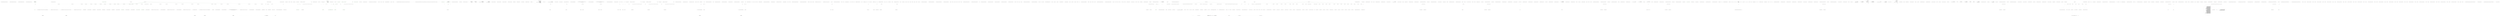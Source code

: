 digraph  {
n0 [cluster="Nancy.ErrorHandling.IStatusCodeHandler.HandlesStatusCode(Nancy.HttpStatusCode, Nancy.NancyContext)", label="Entry Nancy.ErrorHandling.IStatusCodeHandler.HandlesStatusCode(Nancy.HttpStatusCode, Nancy.NancyContext)", span="13-13"];
n1 [cluster="Nancy.ErrorHandling.IStatusCodeHandler.HandlesStatusCode(Nancy.HttpStatusCode, Nancy.NancyContext)", label="Exit Nancy.ErrorHandling.IStatusCodeHandler.HandlesStatusCode(Nancy.HttpStatusCode, Nancy.NancyContext)", span="13-13"];
n2 [cluster="Nancy.ErrorHandling.IStatusCodeHandler.Handle(Nancy.HttpStatusCode, Nancy.NancyContext)", label="Entry Nancy.ErrorHandling.IStatusCodeHandler.Handle(Nancy.HttpStatusCode, Nancy.NancyContext)", span="20-20"];
n3 [cluster="Nancy.ErrorHandling.IStatusCodeHandler.Handle(Nancy.HttpStatusCode, Nancy.NancyContext)", label="Exit Nancy.ErrorHandling.IStatusCodeHandler.Handle(Nancy.HttpStatusCode, Nancy.NancyContext)", span="20-20"];
d152 [cluster="Nancy.Tests.NancyOwinHostFixture.Should_send_null_continuation()", color=green, community=0, label="var fakeResponse = new Response()\r\n            {\r\n                StatusCode = HttpStatusCode.OK,\r\n                Contents = s => s.WriteByte(12)\r\n            }", prediction=0, span="188-192"];
d151 [cluster="Nancy.Tests.NancyOwinHostFixture.Should_send_null_continuation()", label="Entry Nancy.Tests.NancyOwinHostFixture.Should_send_null_continuation()", span="186-186"];
d153 [cluster="Nancy.Tests.NancyOwinHostFixture.Should_send_null_continuation()", color=green, community=0, label="var fakeContext = new NancyContext() { Response = fakeResponse }", prediction=1, span="193-193"];
d97 [cluster="Nancy.Response.Response()", label="Entry Nancy.Response.Response()", span="15-15"];
d162 [cluster="lambda expression", color=green, community=0, label="s.WriteByte(12)", prediction=0, span="191-191"];
d154 [cluster="Nancy.Tests.NancyOwinHostFixture.Should_send_null_continuation()", color=green, community=0, label="this.SetupFakeNancyCompleteCallback(fakeContext)", prediction=3, span="194-194"];
d98 [cluster="Nancy.NancyContext.NancyContext()", label="Entry Nancy.NancyContext.NancyContext()", span="16-16"];
d161 [cluster="lambda expression", label="Entry lambda expression", span="191-191"];
d163 [cluster="lambda expression", label="Exit lambda expression", span="191-191"];
d164 [cluster="System.IO.Stream.WriteByte(byte)", label="Entry System.IO.Stream.WriteByte(byte)", span="0-0"];
d284 [label="Nancy.Tests.NancyOwinHostFixture", span=""];
d155 [cluster="Nancy.Tests.NancyOwinHostFixture.Should_send_null_continuation()", label="var fakeConsumer = new FakeConsumer(false)", span="195-195"];
d99 [cluster="Nancy.Tests.NancyOwinHostFixture.SetupFakeNancyCompleteCallback(Nancy.NancyContext)", label="Entry Nancy.Tests.NancyOwinHostFixture.SetupFakeNancyCompleteCallback(Nancy.NancyContext)", span="308-308"];
d158 [cluster="Nancy.Tests.NancyOwinHostFixture.Should_send_null_continuation()", color=green, community=0, label="fakeConsumer.ContinuationSent.ShouldBeFalse()", prediction=4, span="200-200"];
d157 [cluster="Nancy.Tests.NancyOwinHostFixture.Should_send_null_continuation()", label="this.host.ProcessRequest(environment, callback, fakeErrorCallback)", span="198-198"];
d159 [cluster="Nancy.Tests.NancyOwinHostFixture.Should_send_null_continuation()", label="Exit Nancy.Tests.NancyOwinHostFixture.Should_send_null_continuation()", span="186-186"];
d160 [cluster="bool.ShouldBeFalse()", label="Entry bool.ShouldBeFalse()", span="75-75"];
d171 [cluster="Nancy.Tests.NancyOwinHostFixture.Should_send_entire_body()", color=green, community=0, label="var fakeResponse = new Response()\r\n            {\r\n                StatusCode = HttpStatusCode.OK,\r\n                Contents = s =>\r\n                    {\r\n                        s.Write(data1, 0, data1.Length);\r\n                        s.Write(data2, 0, data2.Length);\r\n                    }\r\n            }", prediction=5, span="208-216"];
d169 [cluster="Nancy.Tests.NancyOwinHostFixture.Should_send_entire_body()", label="var data1 = Encoding.ASCII.GetBytes(''Some content'')", span="206-206"];
d170 [cluster="Nancy.Tests.NancyOwinHostFixture.Should_send_entire_body()", label="var data2 = Encoding.ASCII.GetBytes(''Some more content'')", span="207-207"];
d172 [cluster="Nancy.Tests.NancyOwinHostFixture.Should_send_entire_body()", color=green, community=0, label="var fakeContext = new NancyContext() { Response = fakeResponse }", prediction=6, span="217-217"];
d183 [cluster="lambda expression", color=green, community=0, label="s.Write(data1, 0, data1.Length)", prediction=5, span="213-213"];
d184 [cluster="lambda expression", color=green, community=0, label="s.Write(data2, 0, data2.Length)", prediction=5, span="214-214"];
d287 [label=data1, span=""];
d182 [cluster="lambda expression", label="Entry lambda expression", span="211-215"];
d186 [cluster="System.IO.Stream.Write(byte[], int, int)", label="Entry System.IO.Stream.Write(byte[], int, int)", span="0-0"];
d177 [cluster="Nancy.Tests.NancyOwinHostFixture.Should_send_entire_body()", color=green, community=0, label="fakeConsumer.ConsumedData.SequenceEqual(data1.Concat(data2)).ShouldBeTrue()", prediction=5, span="224-224"];
d174 [cluster="Nancy.Tests.NancyOwinHostFixture.Should_send_entire_body()", color=green, community=0, label="var fakeConsumer = new FakeConsumer(false)", prediction=5, span="219-219"];
d176 [cluster="Nancy.Tests.NancyOwinHostFixture.Should_send_entire_body()", color=green, community=0, label="this.host.ProcessRequest(environment, callback, fakeErrorCallback)", prediction=3, span="222-222"];
d178 [cluster="Nancy.Tests.NancyOwinHostFixture.Should_send_entire_body()", label="Exit Nancy.Tests.NancyOwinHostFixture.Should_send_entire_body()", span="204-204"];
d180 [cluster="System.Collections.Generic.IEnumerable<TSource>.Concat<TSource>(System.Collections.Generic.IEnumerable<TSource>)", label="Entry System.Collections.Generic.IEnumerable<TSource>.Concat<TSource>(System.Collections.Generic.IEnumerable<TSource>)", span="0-0"];
d181 [cluster="Unk.SequenceEqual", label="Entry Unk.SequenceEqual", span=""];
d49 [cluster="bool.ShouldBeTrue()", label="Entry bool.ShouldBeTrue()", span="70-70"];
d288 [label=data2, span=""];
d185 [cluster="lambda expression", label="Exit lambda expression", span="211-215"];
d173 [cluster="Nancy.Tests.NancyOwinHostFixture.Should_send_entire_body()", color=green, community=0, label="this.SetupFakeNancyCompleteCallback(fakeContext)", prediction=3, span="218-218"];
d175 [cluster="Nancy.Tests.NancyOwinHostFixture.Should_send_entire_body()", color=green, community=0, label="ResponseCallBack callback = (r, h, b) => fakeConsumer.InvokeBodyDelegate(b)", prediction=5, span="220-220"];
d113 [cluster="Nancy.Hosting.Owin.Tests.Fakes.FakeConsumer.FakeConsumer(bool)", label="Entry Nancy.Hosting.Owin.Tests.Fakes.FakeConsumer.FakeConsumer(bool)", span="30-30"];
d188 [cluster="lambda expression", color=green, community=0, label="fakeConsumer.InvokeBodyDelegate(b)", prediction=5, span="220-220"];
d289 [label=fakeConsumer, span=""];
d187 [cluster="lambda expression", label="Entry lambda expression", span="220-220"];
d189 [cluster="lambda expression", label="Exit lambda expression", span="220-220"];
d120 [cluster="Nancy.Hosting.Owin.Tests.Fakes.FakeConsumer.InvokeBodyDelegate(System.Func<System.Func<System.ArraySegment<byte>, System.Action, bool>, System.Action<System.Exception>, System.Action, System.Action>, bool)", label="Entry Nancy.Hosting.Owin.Tests.Fakes.FakeConsumer.InvokeBodyDelegate(System.Func<System.Func<System.ArraySegment<byte>, System.Action, bool>, System.Action<System.Exception>, System.Action, System.Action>, bool)", span="59-59"];
d32 [cluster="Nancy.Hosting.Owin.NancyOwinHost.ProcessRequest(System.Collections.Generic.IDictionary<string, object>, System.Action<string, System.Collections.Generic.IDictionary<string, string>, System.Func<System.Func<System.ArraySegment<byte>, System.Action, bool>, System.Action<System.Exception>, System.Action, System.Action>>, System.Action<System.Exception>)", label="Entry Nancy.Hosting.Owin.NancyOwinHost.ProcessRequest(System.Collections.Generic.IDictionary<string, object>, System.Action<string, System.Collections.Generic.IDictionary<string, string>, System.Func<System.Func<System.ArraySegment<byte>, System.Action, bool>, System.Action<System.Exception>, System.Action, System.Action>>, System.Action<System.Exception>)", span="50-50"];
d191 [cluster="Nancy.Tests.NancyOwinHostFixture.Should_dispose_context_on_completion_of_body_delegate()", color=green, community=0, label="var data1 = Encoding.ASCII.GetBytes(''Some content'')", prediction=15, span="230-230"];
d190 [cluster="Nancy.Tests.NancyOwinHostFixture.Should_dispose_context_on_completion_of_body_delegate()", label="Entry Nancy.Tests.NancyOwinHostFixture.Should_dispose_context_on_completion_of_body_delegate()", span="228-228"];
d192 [cluster="Nancy.Tests.NancyOwinHostFixture.Should_dispose_context_on_completion_of_body_delegate()", color=green, community=0, label="var fakeResponse = new Response()\r\n            {\r\n                StatusCode = HttpStatusCode.OK,\r\n                Contents = s => s.Write(data1, 0, data1.Length)\r\n            }", prediction=16, span="231-235"];
d179 [cluster="System.Text.Encoding.GetBytes(string)", label="Entry System.Text.Encoding.GetBytes(string)", span="0-0"];
d204 [cluster="lambda expression", label="s.Write(data1, 0, data1.Length)", span="234-234"];
d193 [cluster="Nancy.Tests.NancyOwinHostFixture.Should_dispose_context_on_completion_of_body_delegate()", label="var fakeContext = new NancyContext() { Response = fakeResponse }", span="236-236"];
d89 [cluster="Nancy.Tests.NancyOwinHostFixture.Should_invoke_response_delegate_when_nancy_returns()", label="var fakeResponse = new Response() { StatusCode = HttpStatusCode.OK }", span="117-117"];
d105 [cluster="Nancy.Tests.NancyOwinHostFixture.Should_invoke_view_delegate_to_get_response()", label="var fakeResponse = new Response()\r\n                                   {\r\n                                       StatusCode = HttpStatusCode.OK,\r\n                                       Contents = s => called = true\r\n                                   }", span="132-136"];
d122 [cluster="Nancy.Tests.NancyOwinHostFixture.Should_set_return_code_in_response_callback()", label="var fakeResponse = new Response()\r\n            {\r\n                StatusCode = HttpStatusCode.OK,\r\n                Contents = s => { }\r\n            }", span="150-154"];
d137 [cluster="Nancy.Tests.NancyOwinHostFixture.Should_set_headers_in_response_callback()", label="var fakeResponse = new Response()\r\n            {\r\n                StatusCode = HttpStatusCode.OK,\r\n                Headers = new Dictionary<string, string>() { { ''TestHeader'', ''TestValue'' } },\r\n                Contents = s => { }\r\n            }", span="168-173"];
d214 [cluster="Nancy.Tests.NancyOwinHostFixture.Should_dispose_context_if_body_delegate_throws()", label="var fakeResponse = new Response()\r\n            {\r\n                StatusCode = HttpStatusCode.OK,\r\n                Contents = s => { throw new InvalidOperationException(); }\r\n            }", span="251-255"];
d90 [cluster="Nancy.Tests.NancyOwinHostFixture.Should_invoke_response_delegate_when_nancy_returns()", label="var fakeContext = new NancyContext() { Response = fakeResponse }", span="118-118"];
d106 [cluster="Nancy.Tests.NancyOwinHostFixture.Should_invoke_view_delegate_to_get_response()", label="var fakeContext = new NancyContext() { Response = fakeResponse }", span="137-137"];
d123 [cluster="Nancy.Tests.NancyOwinHostFixture.Should_set_return_code_in_response_callback()", label="var fakeContext = new NancyContext() { Response = fakeResponse }", span="155-155"];
d138 [cluster="Nancy.Tests.NancyOwinHostFixture.Should_set_headers_in_response_callback()", label="var fakeContext = new NancyContext() { Response = fakeResponse }", span="174-174"];
d215 [cluster="Nancy.Tests.NancyOwinHostFixture.Should_dispose_context_if_body_delegate_throws()", label="var fakeContext = new NancyContext() { Response = fakeResponse }", span="256-256"];
d1 [cluster="Nancy.Tests.NancyOwinHostFixture.NancyOwinHostFixture()", label="this.fakeEngine = A.Fake<INancyEngine>()", span="35-35"];
d2 [cluster="Nancy.Tests.NancyOwinHostFixture.NancyOwinHostFixture()", label="this.fakeBootstrapper = A.Fake<INancyBootstrapper>()", span="37-37"];
d3 [cluster="Nancy.Tests.NancyOwinHostFixture.NancyOwinHostFixture()", label="A.CallTo(() => this.fakeBootstrapper.GetEngine()).Returns(this.fakeEngine)", span="38-38"];
d15 [cluster="lambda expression", label="this.fakeBootstrapper.GetEngine()", span="38-38"];
d4 [cluster="Nancy.Tests.NancyOwinHostFixture.NancyOwinHostFixture()", label="this.host = new NancyOwinHost(fakeBootstrapper)", span="40-40"];
d5 [cluster="Nancy.Tests.NancyOwinHostFixture.NancyOwinHostFixture()", label="this.fakeResponseCallback = (status, headers, bodyDelegate) => { }", span="42-42"];
d6 [cluster="Nancy.Tests.NancyOwinHostFixture.NancyOwinHostFixture()", label="this.fakeErrorCallback = (ex) => { }", span="44-44"];
d7 [cluster="Nancy.Tests.NancyOwinHostFixture.NancyOwinHostFixture()", label="this.environment = new Dictionary<string, object>()\r\n                                   {\r\n                                       { ''owin.RequestMethod'', ''GET'' },\r\n                                       { ''owin.RequestPath'', ''/test'' },\r\n                                       { ''owin.RequestPathBase'', ''/root'' },\r\n                                       { ''owin.RequestQueryString'', ''var=value'' },\r\n                                       { ''owin.RequestHeaders'', new Dictionary<string, string> { { ''Host'', ''testserver'' } } },\r\n                                       { ''owin.RequestBody'', null },\r\n                                       { ''owin.RequestScheme'', ''http'' },\r\n                                       { ''owin.Version'', ''1.0'' }\r\n                                   }", span="46-56"];
d23 [cluster="Nancy.Tests.NancyOwinHostFixture.Should_throw_if_owin_version_is_incorrect()", label="this.environment[''owin.Version''] = ''1.2''", span="62-62"];
d24 [cluster="Nancy.Tests.NancyOwinHostFixture.Should_throw_if_owin_version_is_incorrect()", label="var result = Record.Exception(\r\n                () => this.host.ProcessRequest(environment, fakeResponseCallback, fakeErrorCallback))", span="64-65"];
d30 [cluster="lambda expression", label="this.host.ProcessRequest(environment, fakeResponseCallback, fakeErrorCallback)", span="65-65"];
d34 [cluster="Nancy.Tests.NancyOwinHostFixture.Should_immediately_invoke_nancy_if_no_request_body_delegate()", label="this.host.ProcessRequest(environment, fakeResponseCallback, fakeErrorCallback)", span="73-73"];
d35 [cluster="Nancy.Tests.NancyOwinHostFixture.Should_immediately_invoke_nancy_if_no_request_body_delegate()", label="A.CallTo(() => this.fakeEngine.HandleRequest(A<Request>.Ignored, A<Action<NancyContext>>.Ignored, A<Action<Exception>>.Ignored)).MustHaveHappened(Repeated.Exactly.Once)", span="75-75"];
d39 [cluster="lambda expression", label="this.fakeEngine.HandleRequest(A<Request>.Ignored, A<Action<NancyContext>>.Ignored, A<Action<Exception>>.Ignored)", span="75-75"];
d45 [cluster="Nancy.Tests.NancyOwinHostFixture.Should_invoke_request_body_delegate_if_one_exists()", label="this.environment[''owin.RequestBody''] = bodyDelegate", span="83-83"];
d46 [cluster="Nancy.Tests.NancyOwinHostFixture.Should_invoke_request_body_delegate_if_one_exists()", label="this.host.ProcessRequest(environment, fakeResponseCallback, fakeErrorCallback)", span="85-85"];
d59 [cluster="Nancy.Tests.NancyOwinHostFixture.Should_invoke_nancy_on_request_body_delegate_oncomplete()", label="this.environment[''owin.RequestBody''] = bodyDelegate", span="95-95"];
d60 [cluster="Nancy.Tests.NancyOwinHostFixture.Should_invoke_nancy_on_request_body_delegate_oncomplete()", label="this.host.ProcessRequest(environment, fakeResponseCallback, fakeErrorCallback)", span="96-96"];
d62 [cluster="Nancy.Tests.NancyOwinHostFixture.Should_invoke_nancy_on_request_body_delegate_oncomplete()", label="A.CallTo(() => this.fakeEngine.HandleRequest(A<Request>.Ignored, A<Action<NancyContext>>.Ignored, A<Action<Exception>>.Ignored)).MustHaveHappened(Repeated.Exactly.Once)", span="100-100"];
d72 [cluster="lambda expression", label="this.fakeEngine.HandleRequest(A<Request>.Ignored, A<Action<NancyContext>>.Ignored, A<Action<Exception>>.Ignored)", span="100-100"];
d76 [cluster="Nancy.Tests.NancyOwinHostFixture.Should_invoke_error_callback_if_nancy_invoke_throws()", label="A.CallTo(() => this.fakeEngine.HandleRequest(A<Request>.Ignored, A<Action<NancyContext>>.Ignored, A<Action<Exception>>.Ignored)).Throws(new NotSupportedException())", span="107-107"];
d83 [cluster="lambda expression", label="this.fakeEngine.HandleRequest(A<Request>.Ignored, A<Action<NancyContext>>.Ignored, A<Action<Exception>>.Ignored)", span="107-107"];
d77 [cluster="Nancy.Tests.NancyOwinHostFixture.Should_invoke_error_callback_if_nancy_invoke_throws()", label="this.host.ProcessRequest(environment, fakeResponseCallback, (e) => called = true)", span="109-109"];
d91 [cluster="Nancy.Tests.NancyOwinHostFixture.Should_invoke_response_delegate_when_nancy_returns()", label="this.SetupFakeNancyCompleteCallback(fakeContext)", span="119-119"];
d94 [cluster="Nancy.Tests.NancyOwinHostFixture.Should_invoke_response_delegate_when_nancy_returns()", label="this.host.ProcessRequest(environment, callback, fakeErrorCallback)", span="123-123"];
d107 [cluster="Nancy.Tests.NancyOwinHostFixture.Should_invoke_view_delegate_to_get_response()", label="this.SetupFakeNancyCompleteCallback(fakeContext)", span="138-138"];
d110 [cluster="Nancy.Tests.NancyOwinHostFixture.Should_invoke_view_delegate_to_get_response()", label="this.host.ProcessRequest(environment, callback, fakeErrorCallback)", span="142-142"];
d124 [cluster="Nancy.Tests.NancyOwinHostFixture.Should_set_return_code_in_response_callback()", label="this.SetupFakeNancyCompleteCallback(fakeContext)", span="156-156"];
d127 [cluster="Nancy.Tests.NancyOwinHostFixture.Should_set_return_code_in_response_callback()", label="this.host.ProcessRequest(environment, callback, fakeErrorCallback)", span="160-160"];
d139 [cluster="Nancy.Tests.NancyOwinHostFixture.Should_set_headers_in_response_callback()", label="this.SetupFakeNancyCompleteCallback(fakeContext)", span="175-175"];
d142 [cluster="Nancy.Tests.NancyOwinHostFixture.Should_set_headers_in_response_callback()", label="this.host.ProcessRequest(environment, callback, fakeErrorCallback)", span="179-179"];
d196 [cluster="Nancy.Tests.NancyOwinHostFixture.Should_dispose_context_on_completion_of_body_delegate()", label="this.SetupFakeNancyCompleteCallback(fakeContext)", span="239-239"];
d199 [cluster="Nancy.Tests.NancyOwinHostFixture.Should_dispose_context_on_completion_of_body_delegate()", label="this.host.ProcessRequest(environment, callback, fakeErrorCallback)", span="243-243"];
d218 [cluster="Nancy.Tests.NancyOwinHostFixture.Should_dispose_context_if_body_delegate_throws()", label="this.SetupFakeNancyCompleteCallback(fakeContext)", span="259-259"];
d221 [cluster="Nancy.Tests.NancyOwinHostFixture.Should_dispose_context_if_body_delegate_throws()", label="this.host.ProcessRequest(environment, callback, fakeErrorCallback)", span="263-263"];
d237 [cluster="Nancy.Tests.NancyOwinHostFixture.Should_read_entire_request_body_when_theres_no_continuation()", label="this.environment[''owin.RequestBody''] = (BodyDelegate)fakeRequestBodyDelegate", span="273-273"];
d239 [cluster="Nancy.Tests.NancyOwinHostFixture.Should_read_entire_request_body_when_theres_no_continuation()", label="A.CallTo(() => this.fakeEngine.HandleRequest(A<Request>.Ignored, A<Action<NancyContext>>.Ignored, A<Action<Exception>>.Ignored))\r\n                .Invokes(i => request = (Request)i.Arguments[0])", span="275-276"];
d252 [cluster="lambda expression", label="this.fakeEngine.HandleRequest(A<Request>.Ignored, A<Action<NancyContext>>.Ignored, A<Action<Exception>>.Ignored)", span="275-275"];
d240 [cluster="Nancy.Tests.NancyOwinHostFixture.Should_read_entire_request_body_when_theres_no_continuation()", label="this.host.ProcessRequest(environment, fakeResponseCallback, fakeErrorCallback)", span="278-278"];
d260 [cluster="Nancy.Tests.NancyOwinHostFixture.Should_read_entire_request_body_when_there_is_a_continuation()", label="this.environment[''owin.RequestBody''] = (BodyDelegate)fakeRequestBodyDelegate", span="291-291"];
d262 [cluster="Nancy.Tests.NancyOwinHostFixture.Should_read_entire_request_body_when_there_is_a_continuation()", label="A.CallTo(() => this.fakeEngine.HandleRequest(A<Request>.Ignored, A<Action<NancyContext>>.Ignored, A<Action<Exception>>.Ignored))\r\n                .Invokes(i => request = (Request)i.Arguments[0])", span="293-294"];
d270 [cluster="lambda expression", label="this.fakeEngine.HandleRequest(A<Request>.Ignored, A<Action<NancyContext>>.Ignored, A<Action<Exception>>.Ignored)", span="293-293"];
d263 [cluster="Nancy.Tests.NancyOwinHostFixture.Should_read_entire_request_body_when_there_is_a_continuation()", label="this.host.ProcessRequest(environment, fakeResponseCallback, fakeErrorCallback)", span="296-296"];
d275 [cluster="Nancy.Tests.NancyOwinHostFixture.SetupFakeNancyCompleteCallback(Nancy.NancyContext)", label="A.CallTo(() => this.fakeEngine.HandleRequest(A<Request>.Ignored, A<Action<NancyContext>>.Ignored, A<Action<Exception>>.Ignored))\r\n                .Invokes((i => ((Action<NancyContext>)i.Arguments[1]).Invoke(context)))", span="310-311"];
d278 [cluster="lambda expression", label="this.fakeEngine.HandleRequest(A<Request>.Ignored, A<Action<NancyContext>>.Ignored, A<Action<Exception>>.Ignored)", span="310-310"];
d156 [cluster="Nancy.Tests.NancyOwinHostFixture.Should_send_null_continuation()", label="ResponseCallBack callback = (r, h, b) => fakeConsumer.InvokeBodyDelegate(b)", span="196-196"];
d166 [cluster="lambda expression", label="fakeConsumer.InvokeBodyDelegate(b)", span="196-196"];
d276 [cluster="Nancy.Tests.NancyOwinHostFixture.SetupFakeNancyCompleteCallback(Nancy.NancyContext)", label="Exit Nancy.Tests.NancyOwinHostFixture.SetupFakeNancyCompleteCallback(Nancy.NancyContext)", span="308-308"];
d281 [cluster="lambda expression", label="((Action<NancyContext>)i.Arguments[1]).Invoke(context)", span="311-311"];
d168 [cluster="Nancy.Tests.NancyOwinHostFixture.Should_send_entire_body()", label="Entry Nancy.Tests.NancyOwinHostFixture.Should_send_entire_body()", span="204-204"];
d47 [cluster="Nancy.Tests.NancyOwinHostFixture.Should_invoke_request_body_delegate_if_one_exists()", label="invoked.ShouldBeTrue()", span="87-87"];
d78 [cluster="Nancy.Tests.NancyOwinHostFixture.Should_invoke_error_callback_if_nancy_invoke_throws()", label="called.ShouldBeTrue()", span="111-111"];
d95 [cluster="Nancy.Tests.NancyOwinHostFixture.Should_invoke_response_delegate_when_nancy_returns()", label="called.ShouldBeTrue()", span="125-125"];
d111 [cluster="Nancy.Tests.NancyOwinHostFixture.Should_invoke_view_delegate_to_get_response()", label="called.ShouldBeTrue()", span="144-144"];
d108 [cluster="Nancy.Tests.NancyOwinHostFixture.Should_invoke_view_delegate_to_get_response()", label="var fakeConsumer = new FakeConsumer(false)", span="139-139"];
d197 [cluster="Nancy.Tests.NancyOwinHostFixture.Should_dispose_context_on_completion_of_body_delegate()", label="var fakeConsumer = new FakeConsumer(false)", span="240-240"];
d219 [cluster="Nancy.Tests.NancyOwinHostFixture.Should_dispose_context_if_body_delegate_throws()", label="var fakeConsumer = new FakeConsumer(false)", span="260-260"];
d118 [cluster="lambda expression", label="fakeConsumer.InvokeBodyDelegate(b)", span="140-140"];
d207 [cluster="lambda expression", label="fakeConsumer.InvokeBodyDelegate(b)", span="241-241"];
d229 [cluster="lambda expression", label="fakeConsumer.InvokeBodyDelegate(b)", span="261-261"];
d201 [cluster="Nancy.Tests.NancyOwinHostFixture.Should_dispose_context_on_completion_of_body_delegate()", label="Exit Nancy.Tests.NancyOwinHostFixture.Should_dispose_context_on_completion_of_body_delegate()", span="228-228"];
d235 [cluster="Nancy.Tests.NancyOwinHostFixture.Should_read_entire_request_body_when_theres_no_continuation()", label="var requestBody = Encoding.ASCII.GetBytes(''This is some request body content'')", span="271-271"];
d258 [cluster="Nancy.Tests.NancyOwinHostFixture.Should_read_entire_request_body_when_there_is_a_continuation()", label="var requestBody = Encoding.ASCII.GetBytes(''This is some request body content'')", span="289-289"];
d290 [label=data1, span=""];
d203 [cluster="lambda expression", label="Entry lambda expression", span="234-234"];
d205 [cluster="lambda expression", label="Exit lambda expression", span="234-234"];
d194 [cluster="Nancy.Tests.NancyOwinHostFixture.Should_dispose_context_on_completion_of_body_delegate()", label="var mockDisposable = A.Fake<IDisposable>()", span="237-237"];
d195 [cluster="Nancy.Tests.NancyOwinHostFixture.Should_dispose_context_on_completion_of_body_delegate()", label="fakeContext.Items.Add(''Test'',  mockDisposable)", span="238-238"];
d88 [cluster="Nancy.Tests.NancyOwinHostFixture.Should_invoke_response_delegate_when_nancy_returns()", label="Entry Nancy.Tests.NancyOwinHostFixture.Should_invoke_response_delegate_when_nancy_returns()", span="115-115"];
d104 [cluster="Nancy.Tests.NancyOwinHostFixture.Should_invoke_view_delegate_to_get_response()", label="var called = false", span="131-131"];
d121 [cluster="Nancy.Tests.NancyOwinHostFixture.Should_set_return_code_in_response_callback()", label="Entry Nancy.Tests.NancyOwinHostFixture.Should_set_return_code_in_response_callback()", span="148-148"];
d136 [cluster="Nancy.Tests.NancyOwinHostFixture.Should_set_headers_in_response_callback()", label="Entry Nancy.Tests.NancyOwinHostFixture.Should_set_headers_in_response_callback()", span="166-166"];
d13 [cluster="System.Collections.Generic.Dictionary<TKey, TValue>.Dictionary()", label="Entry System.Collections.Generic.Dictionary<TKey, TValue>.Dictionary()", span="0-0"];
d213 [cluster="Nancy.Tests.NancyOwinHostFixture.Should_dispose_context_if_body_delegate_throws()", label="Entry Nancy.Tests.NancyOwinHostFixture.Should_dispose_context_if_body_delegate_throws()", span="249-249"];
d216 [cluster="Nancy.Tests.NancyOwinHostFixture.Should_dispose_context_if_body_delegate_throws()", label="var mockDisposable = A.Fake<IDisposable>()", span="257-257"];
d217 [cluster="Nancy.Tests.NancyOwinHostFixture.Should_dispose_context_if_body_delegate_throws()", label="fakeContext.Items.Add(''Test'', mockDisposable)", span="258-258"];
d0 [cluster="Nancy.Tests.NancyOwinHostFixture.NancyOwinHostFixture()", label="Entry Nancy.Tests.NancyOwinHostFixture.NancyOwinHostFixture()", span="33-33"];
d9 [cluster="Unk.>", label="Entry Unk.>", span=""];
d10 [cluster="Unk.CallTo", label="Entry Unk.CallTo", span=""];
d11 [cluster="Unk.Returns", label="Entry Unk.Returns", span=""];
d14 [cluster="lambda expression", label="Entry lambda expression", span="38-38"];
d16 [cluster="lambda expression", label="Exit lambda expression", span="38-38"];
d17 [cluster="Nancy.Bootstrapper.INancyBootstrapper.GetEngine()", label="Entry Nancy.Bootstrapper.INancyBootstrapper.GetEngine()", span="16-16"];
d12 [cluster="Nancy.Hosting.Owin.NancyOwinHost.NancyOwinHost(Nancy.Bootstrapper.INancyBootstrapper)", label="Entry Nancy.Hosting.Owin.NancyOwinHost.NancyOwinHost(Nancy.Bootstrapper.INancyBootstrapper)", span="37-37"];
d8 [cluster="Nancy.Tests.NancyOwinHostFixture.NancyOwinHostFixture()", label="Exit Nancy.Tests.NancyOwinHostFixture.NancyOwinHostFixture()", span="33-33"];
d22 [cluster="Nancy.Tests.NancyOwinHostFixture.Should_throw_if_owin_version_is_incorrect()", label="Entry Nancy.Tests.NancyOwinHostFixture.Should_throw_if_owin_version_is_incorrect()", span="60-60"];
d25 [cluster="Nancy.Tests.NancyOwinHostFixture.Should_throw_if_owin_version_is_incorrect()", label="result.ShouldBeOfType(typeof(InvalidOperationException))", span="67-67"];
d27 [cluster="Unk.Exception", label="Entry Unk.Exception", span=""];
d29 [cluster="lambda expression", label="Entry lambda expression", span="65-65"];
d31 [cluster="lambda expression", label="Exit lambda expression", span="65-65"];
d33 [cluster="Nancy.Tests.NancyOwinHostFixture.Should_immediately_invoke_nancy_if_no_request_body_delegate()", label="Entry Nancy.Tests.NancyOwinHostFixture.Should_immediately_invoke_nancy_if_no_request_body_delegate()", span="71-71"];
d36 [cluster="Nancy.Tests.NancyOwinHostFixture.Should_immediately_invoke_nancy_if_no_request_body_delegate()", label="Exit Nancy.Tests.NancyOwinHostFixture.Should_immediately_invoke_nancy_if_no_request_body_delegate()", span="71-71"];
d37 [cluster="Unk.MustHaveHappened", label="Entry Unk.MustHaveHappened", span=""];
d38 [cluster="lambda expression", label="Entry lambda expression", span="75-75"];
d40 [cluster="lambda expression", label="Exit lambda expression", span="75-75"];
d41 [cluster="Unk.HandleRequest", label="Entry Unk.HandleRequest", span=""];
d44 [cluster="Nancy.Tests.NancyOwinHostFixture.Should_invoke_request_body_delegate_if_one_exists()", label="BodyDelegate bodyDelegate = (onNext, onError, onComplete) => { invoked = true; return () => { }; }", span="82-82"];
d58 [cluster="Nancy.Tests.NancyOwinHostFixture.Should_invoke_nancy_on_request_body_delegate_oncomplete()", label="BodyDelegate bodyDelegate = (onNext, onError, onComplete) => { complete = onComplete; return () => { }; }", span="94-94"];
d61 [cluster="Nancy.Tests.NancyOwinHostFixture.Should_invoke_nancy_on_request_body_delegate_oncomplete()", label="complete.Invoke()", span="98-98"];
d63 [cluster="Nancy.Tests.NancyOwinHostFixture.Should_invoke_nancy_on_request_body_delegate_oncomplete()", label="Exit Nancy.Tests.NancyOwinHostFixture.Should_invoke_nancy_on_request_body_delegate_oncomplete()", span="91-91"];
d71 [cluster="lambda expression", label="Entry lambda expression", span="100-100"];
d73 [cluster="lambda expression", label="Exit lambda expression", span="100-100"];
d75 [cluster="Nancy.Tests.NancyOwinHostFixture.Should_invoke_error_callback_if_nancy_invoke_throws()", label="var called = false", span="106-106"];
d80 [cluster="System.NotSupportedException.NotSupportedException()", label="Entry System.NotSupportedException.NotSupportedException()", span="0-0"];
d81 [cluster="Unk.Throws", label="Entry Unk.Throws", span=""];
d82 [cluster="lambda expression", label="Entry lambda expression", span="107-107"];
d84 [cluster="lambda expression", label="Exit lambda expression", span="107-107"];
d85 [cluster="lambda expression", label="Entry lambda expression", span="109-109"];
d92 [cluster="Nancy.Tests.NancyOwinHostFixture.Should_invoke_response_delegate_when_nancy_returns()", label="var called = false", span="120-120"];
d93 [cluster="Nancy.Tests.NancyOwinHostFixture.Should_invoke_response_delegate_when_nancy_returns()", label="ResponseCallBack callback = (status, headers, bodyDelegate) => called = true", span="121-121"];
d109 [cluster="Nancy.Tests.NancyOwinHostFixture.Should_invoke_view_delegate_to_get_response()", label="ResponseCallBack callback = (r, h, b) => fakeConsumer.InvokeBodyDelegate(b)", span="140-140"];
d125 [cluster="Nancy.Tests.NancyOwinHostFixture.Should_set_return_code_in_response_callback()", label="string statusCode = ''''", span="157-157"];
d126 [cluster="Nancy.Tests.NancyOwinHostFixture.Should_set_return_code_in_response_callback()", label="ResponseCallBack callback = (r, h, b) => statusCode = r", span="158-158"];
d128 [cluster="Nancy.Tests.NancyOwinHostFixture.Should_set_return_code_in_response_callback()", label="statusCode.ShouldEqual(''200 OK'')", span="162-162"];
d140 [cluster="Nancy.Tests.NancyOwinHostFixture.Should_set_headers_in_response_callback()", label="IDictionary<string, string> headers = null", span="176-176"];
d141 [cluster="Nancy.Tests.NancyOwinHostFixture.Should_set_headers_in_response_callback()", label="ResponseCallBack callback = (r, h, b) => headers = h", span="177-177"];
d143 [cluster="Nancy.Tests.NancyOwinHostFixture.Should_set_headers_in_response_callback()", label="headers.Count.ShouldEqual(1)", span="181-181"];
d198 [cluster="Nancy.Tests.NancyOwinHostFixture.Should_dispose_context_on_completion_of_body_delegate()", label="ResponseCallBack callback = (r, h, b) => fakeConsumer.InvokeBodyDelegate(b)", span="241-241"];
d200 [cluster="Nancy.Tests.NancyOwinHostFixture.Should_dispose_context_on_completion_of_body_delegate()", label="A.CallTo(() => mockDisposable.Dispose()).MustHaveHappened(Repeated.Exactly.Once)", span="245-245"];
d220 [cluster="Nancy.Tests.NancyOwinHostFixture.Should_dispose_context_if_body_delegate_throws()", label="ResponseCallBack callback = (r, h, b) => fakeConsumer.InvokeBodyDelegate(b)", span="261-261"];
d222 [cluster="Nancy.Tests.NancyOwinHostFixture.Should_dispose_context_if_body_delegate_throws()", label="A.CallTo(() => mockDisposable.Dispose()).MustHaveHappened(Repeated.Exactly.Once)", span="265-265"];
d236 [cluster="Nancy.Tests.NancyOwinHostFixture.Should_read_entire_request_body_when_theres_no_continuation()", label="var fakeRequestBodyDelegate = new FakeProducer(false, requestBody, 5, false)", span="272-272"];
d238 [cluster="Nancy.Tests.NancyOwinHostFixture.Should_read_entire_request_body_when_theres_no_continuation()", label="Request request = null", span="274-274"];
d247 [cluster="Unk.Invokes", label="Entry Unk.Invokes", span=""];
d251 [cluster="lambda expression", label="Entry lambda expression", span="275-275"];
d254 [cluster="lambda expression", label="Entry lambda expression", span="276-276"];
d242 [cluster="Nancy.Tests.NancyOwinHostFixture.Should_read_entire_request_body_when_theres_no_continuation()", label="var read = new StreamReader(request.Body)", span="281-281"];
d253 [cluster="lambda expression", label="Exit lambda expression", span="275-275"];
d241 [cluster="Nancy.Tests.NancyOwinHostFixture.Should_read_entire_request_body_when_theres_no_continuation()", label="fakeRequestBodyDelegate.SendAll()", span="279-279"];
d259 [cluster="Nancy.Tests.NancyOwinHostFixture.Should_read_entire_request_body_when_there_is_a_continuation()", label="var fakeRequestBodyDelegate = new FakeProducer(true, requestBody, 5, false)", span="290-290"];
d261 [cluster="Nancy.Tests.NancyOwinHostFixture.Should_read_entire_request_body_when_there_is_a_continuation()", label="Request request = null", span="292-292"];
d269 [cluster="lambda expression", label="Entry lambda expression", span="293-293"];
d272 [cluster="lambda expression", label="Entry lambda expression", span="294-294"];
d265 [cluster="Nancy.Tests.NancyOwinHostFixture.Should_read_entire_request_body_when_there_is_a_continuation()", label="var read = new StreamReader(request.Body)", span="299-299"];
d271 [cluster="lambda expression", label="Exit lambda expression", span="293-293"];
d264 [cluster="Nancy.Tests.NancyOwinHostFixture.Should_read_entire_request_body_when_there_is_a_continuation()", label="fakeRequestBodyDelegate.SendAll()", span="297-297"];
d277 [cluster="lambda expression", label="Entry lambda expression", span="310-310"];
d279 [cluster="lambda expression", label="Exit lambda expression", span="310-310"];
d286 [label=fakeConsumer, span=""];
d165 [cluster="lambda expression", label="Entry lambda expression", span="196-196"];
d167 [cluster="lambda expression", label="Exit lambda expression", span="196-196"];
d295 [label="Nancy.NancyContext", span=""];
d280 [cluster="lambda expression", label="Entry lambda expression", span="311-311"];
d282 [cluster="lambda expression", label="Exit lambda expression", span="311-311"];
d283 [cluster="System.Action<T>.Invoke(T)", label="Entry System.Action<T>.Invoke(T)", span="0-0"];
d51 [cluster="lambda expression", label="invoked = true", span="82-82"];
d48 [cluster="Nancy.Tests.NancyOwinHostFixture.Should_invoke_request_body_delegate_if_one_exists()", label="Exit Nancy.Tests.NancyOwinHostFixture.Should_invoke_request_body_delegate_if_one_exists()", span="79-79"];
d79 [cluster="Nancy.Tests.NancyOwinHostFixture.Should_invoke_error_callback_if_nancy_invoke_throws()", label="Exit Nancy.Tests.NancyOwinHostFixture.Should_invoke_error_callback_if_nancy_invoke_throws()", span="104-104"];
d101 [cluster="lambda expression", label="called = true", span="121-121"];
d96 [cluster="Nancy.Tests.NancyOwinHostFixture.Should_invoke_response_delegate_when_nancy_returns()", label="Exit Nancy.Tests.NancyOwinHostFixture.Should_invoke_response_delegate_when_nancy_returns()", span="115-115"];
d115 [cluster="lambda expression", label="called = true", span="135-135"];
d112 [cluster="Nancy.Tests.NancyOwinHostFixture.Should_invoke_view_delegate_to_get_response()", label="Exit Nancy.Tests.NancyOwinHostFixture.Should_invoke_view_delegate_to_get_response()", span="129-129"];
d285 [label=fakeConsumer, span=""];
d117 [cluster="lambda expression", label="Entry lambda expression", span="140-140"];
d119 [cluster="lambda expression", label="Exit lambda expression", span="140-140"];
d291 [label=fakeConsumer, span=""];
d206 [cluster="lambda expression", label="Entry lambda expression", span="241-241"];
d208 [cluster="lambda expression", label="Exit lambda expression", span="241-241"];
d293 [label=fakeConsumer, span=""];
d228 [cluster="lambda expression", label="Entry lambda expression", span="261-261"];
d230 [cluster="lambda expression", label="Exit lambda expression", span="261-261"];
d234 [cluster="Nancy.Tests.NancyOwinHostFixture.Should_read_entire_request_body_when_theres_no_continuation()", label="Entry Nancy.Tests.NancyOwinHostFixture.Should_read_entire_request_body_when_theres_no_continuation()", span="269-269"];
d257 [cluster="Nancy.Tests.NancyOwinHostFixture.Should_read_entire_request_body_when_there_is_a_continuation()", label="Entry Nancy.Tests.NancyOwinHostFixture.Should_read_entire_request_body_when_there_is_a_continuation()", span="287-287"];
d210 [cluster="lambda expression", label="mockDisposable.Dispose()", span="245-245"];
d202 [cluster="Unk.Add", label="Entry Unk.Add", span=""];
d103 [cluster="Nancy.Tests.NancyOwinHostFixture.Should_invoke_view_delegate_to_get_response()", label="Entry Nancy.Tests.NancyOwinHostFixture.Should_invoke_view_delegate_to_get_response()", span="129-129"];
d129 [cluster="Nancy.Tests.NancyOwinHostFixture.Should_set_return_code_in_response_callback()", label="Exit Nancy.Tests.NancyOwinHostFixture.Should_set_return_code_in_response_callback()", span="148-148"];
d145 [cluster="Nancy.Tests.NancyOwinHostFixture.Should_set_headers_in_response_callback()", label="Exit Nancy.Tests.NancyOwinHostFixture.Should_set_headers_in_response_callback()", span="166-166"];
d223 [cluster="Nancy.Tests.NancyOwinHostFixture.Should_dispose_context_if_body_delegate_throws()", label="Exit Nancy.Tests.NancyOwinHostFixture.Should_dispose_context_if_body_delegate_throws()", span="249-249"];
d232 [cluster="lambda expression", label="mockDisposable.Dispose()", span="265-265"];
d26 [cluster="Nancy.Tests.NancyOwinHostFixture.Should_throw_if_owin_version_is_incorrect()", label="Exit Nancy.Tests.NancyOwinHostFixture.Should_throw_if_owin_version_is_incorrect()", span="60-60"];
d28 [cluster="Unk.ShouldBeOfType", label="Entry Unk.ShouldBeOfType", span=""];
d43 [cluster="Nancy.Tests.NancyOwinHostFixture.Should_invoke_request_body_delegate_if_one_exists()", label="var invoked = false", span="81-81"];
d57 [cluster="Nancy.Tests.NancyOwinHostFixture.Should_invoke_nancy_on_request_body_delegate_oncomplete()", label="Action complete = null", span="93-93"];
d66 [cluster="lambda expression", label="complete = onComplete", span="94-94"];
d64 [cluster="System.Action.Invoke()", label="Entry System.Action.Invoke()", span="0-0"];
d56 [cluster="Nancy.Tests.NancyOwinHostFixture.Should_invoke_nancy_on_request_body_delegate_oncomplete()", label="Entry Nancy.Tests.NancyOwinHostFixture.Should_invoke_nancy_on_request_body_delegate_oncomplete()", span="91-91"];
d74 [cluster="Nancy.Tests.NancyOwinHostFixture.Should_invoke_error_callback_if_nancy_invoke_throws()", label="Entry Nancy.Tests.NancyOwinHostFixture.Should_invoke_error_callback_if_nancy_invoke_throws()", span="104-104"];
d87 [cluster="lambda expression", label="Exit lambda expression", span="109-109"];
d86 [cluster="lambda expression", label="called = true", span="109-109"];
d134 [cluster="lambda expression", label="statusCode = r", span="158-158"];
d130 [cluster="object.ShouldEqual(object)", label="Entry object.ShouldEqual(object)", span="80-80"];
d149 [cluster="lambda expression", label="headers = h", span="177-177"];
d144 [cluster="Nancy.Tests.NancyOwinHostFixture.Should_set_headers_in_response_callback()", label="headers[''TestHeader''].ShouldEqual(''TestValue'')", span="182-182"];
d209 [cluster="lambda expression", label="Entry lambda expression", span="245-245"];
d231 [cluster="lambda expression", label="Entry lambda expression", span="265-265"];
d246 [cluster="Nancy.Hosting.Owin.Tests.Fakes.FakeProducer.FakeProducer(bool, byte[], int, bool)", label="Entry Nancy.Hosting.Owin.Tests.Fakes.FakeProducer.FakeProducer(bool, byte[], int, bool)", span="30-30"];
d256 [cluster="lambda expression", label="Exit lambda expression", span="276-276"];
d255 [cluster="lambda expression", label="request = (Request)i.Arguments[0]", span="276-276"];
d243 [cluster="Nancy.Tests.NancyOwinHostFixture.Should_read_entire_request_body_when_theres_no_continuation()", label="var output = read.ReadToEnd()", span="282-282"];
d249 [cluster="System.IO.StreamReader.StreamReader(System.IO.Stream)", label="Entry System.IO.StreamReader.StreamReader(System.IO.Stream)", span="0-0"];
d248 [cluster="Nancy.Hosting.Owin.Tests.Fakes.FakeProducer.SendAll()", label="Entry Nancy.Hosting.Owin.Tests.Fakes.FakeProducer.SendAll()", span="96-96"];
d274 [cluster="lambda expression", label="Exit lambda expression", span="294-294"];
d273 [cluster="lambda expression", label="request = (Request)i.Arguments[0]", span="294-294"];
d266 [cluster="Nancy.Tests.NancyOwinHostFixture.Should_read_entire_request_body_when_there_is_a_continuation()", label="var output = read.ReadToEnd()", span="300-300"];
d50 [cluster="lambda expression", label="Entry lambda expression", span="82-82"];
d52 [cluster="lambda expression", label="return () => { };", span="82-82"];
d53 [cluster="lambda expression", label="Exit lambda expression", span="82-82"];
d42 [cluster="Nancy.Tests.NancyOwinHostFixture.Should_invoke_request_body_delegate_if_one_exists()", label="Entry Nancy.Tests.NancyOwinHostFixture.Should_invoke_request_body_delegate_if_one_exists()", span="79-79"];
d100 [cluster="lambda expression", label="Entry lambda expression", span="121-121"];
d102 [cluster="lambda expression", label="Exit lambda expression", span="121-121"];
d114 [cluster="lambda expression", label="Entry lambda expression", span="135-135"];
d116 [cluster="lambda expression", label="Exit lambda expression", span="135-135"];
d245 [cluster="Nancy.Tests.NancyOwinHostFixture.Should_read_entire_request_body_when_theres_no_continuation()", label="Exit Nancy.Tests.NancyOwinHostFixture.Should_read_entire_request_body_when_theres_no_continuation()", span="269-269"];
d268 [cluster="Nancy.Tests.NancyOwinHostFixture.Should_read_entire_request_body_when_there_is_a_continuation()", label="Exit Nancy.Tests.NancyOwinHostFixture.Should_read_entire_request_body_when_there_is_a_continuation()", span="287-287"];
d292 [label=mockDisposable, span=""];
d211 [cluster="lambda expression", label="Exit lambda expression", span="245-245"];
d212 [cluster="Unk.Dispose", label="Entry Unk.Dispose", span=""];
d294 [label=mockDisposable, span=""];
d233 [cluster="lambda expression", label="Exit lambda expression", span="265-265"];
d65 [cluster="lambda expression", label="Entry lambda expression", span="94-94"];
d67 [cluster="lambda expression", label="return () => { };", span="94-94"];
d68 [cluster="lambda expression", label="Exit lambda expression", span="94-94"];
d133 [cluster="lambda expression", label="Entry lambda expression", span="158-158"];
d135 [cluster="lambda expression", label="Exit lambda expression", span="158-158"];
d244 [cluster="Nancy.Tests.NancyOwinHostFixture.Should_read_entire_request_body_when_theres_no_continuation()", label="output.ShouldEqual(''This is some request body content'')", span="283-283"];
d267 [cluster="Nancy.Tests.NancyOwinHostFixture.Should_read_entire_request_body_when_there_is_a_continuation()", label="output.ShouldEqual(''This is some request body content'')", span="301-301"];
d148 [cluster="lambda expression", label="Entry lambda expression", span="177-177"];
d150 [cluster="lambda expression", label="Exit lambda expression", span="177-177"];
d250 [cluster="System.IO.StreamReader.ReadToEnd()", label="Entry System.IO.StreamReader.ReadToEnd()", span="0-0"];
m0_239 [cluster="Nancy.DynamicDictionaryValue.ToDateTime(System.IFormatProvider)", file="DynamicDictionaryValue.cs", label="Entry Nancy.DynamicDictionaryValue.ToDateTime(System.IFormatProvider)", span="550-550"];
m0_240 [cluster="Nancy.DynamicDictionaryValue.ToDateTime(System.IFormatProvider)", file="DynamicDictionaryValue.cs", label="return Convert.ToDateTime(value, provider);", span="552-552"];
m0_241 [cluster="Nancy.DynamicDictionaryValue.ToDateTime(System.IFormatProvider)", file="DynamicDictionaryValue.cs", label="Exit Nancy.DynamicDictionaryValue.ToDateTime(System.IFormatProvider)", span="550-550"];
m0_160 [cluster="long.Parse(string)", file="DynamicDictionaryValue.cs", label="Entry long.Parse(string)", span="0-0"];
m0_41 [cluster="lambda expression", file="DynamicDictionaryValue.cs", label="Exit lambda expression", span="19-21"];
m0_203 [cluster="Nancy.DynamicDictionaryValue.ToInt16(System.IFormatProvider)", file="DynamicDictionaryValue.cs", label="Entry Nancy.DynamicDictionaryValue.ToInt16(System.IFormatProvider)", span="442-442"];
m0_204 [cluster="Nancy.DynamicDictionaryValue.ToInt16(System.IFormatProvider)", file="DynamicDictionaryValue.cs", label="return Convert.ToInt16(value, provider);", span="444-444"];
m0_205 [cluster="Nancy.DynamicDictionaryValue.ToInt16(System.IFormatProvider)", file="DynamicDictionaryValue.cs", label="Exit Nancy.DynamicDictionaryValue.ToInt16(System.IFormatProvider)", span="442-442"];
m0_230 [cluster="System.Convert.ToSingle(object, System.IFormatProvider)", file="DynamicDictionaryValue.cs", label="Entry System.Convert.ToSingle(object, System.IFormatProvider)", span="0-0"];
m0_11 [cluster="Nancy.Demo.Hosting.Aspnet.MainModule.MainModule(Nancy.Routing.IRouteCacheProvider)", file="DynamicDictionaryValue.cs", label="Get[''/razor-dynamic''] = x =>\r\n            {\r\n                return View[''razor.cshtml'', new { FirstName = ''Frank'' }];\r\n            }", span="54-57"];
m0_226 [cluster="System.Convert.ToUInt64(object, System.IFormatProvider)", file="DynamicDictionaryValue.cs", label="Entry System.Convert.ToUInt64(object, System.IFormatProvider)", span="0-0"];
m0_126 [cluster="lambda expression", file="DynamicDictionaryValue.cs", label="this.View[''csrf''].WithCsrfToken()", span="131-131"];
m0_127 [cluster="lambda expression", file="DynamicDictionaryValue.cs", label="Exit lambda expression", span="131-131"];
m0_128 [cluster="Nancy.Response.WithCsrfToken(bool, string)", file="DynamicDictionaryValue.cs", label="Entry Nancy.Response.WithCsrfToken(bool, string)", span="20-20"];
m0_211 [cluster="Nancy.DynamicDictionaryValue.ToInt32(System.IFormatProvider)", file="DynamicDictionaryValue.cs", label="Entry Nancy.DynamicDictionaryValue.ToInt32(System.IFormatProvider)", span="466-466"];
m0_212 [cluster="Nancy.DynamicDictionaryValue.ToInt32(System.IFormatProvider)", file="DynamicDictionaryValue.cs", label="return Convert.ToInt32(value, provider);", span="468-468"];
m0_213 [cluster="Nancy.DynamicDictionaryValue.ToInt32(System.IFormatProvider)", file="DynamicDictionaryValue.cs", label="Exit Nancy.DynamicDictionaryValue.ToInt32(System.IFormatProvider)", span="466-466"];
m0_168 [cluster="Nancy.DynamicDictionaryValue.implicit operator decimal(Nancy.DynamicDictionaryValue)", file="DynamicDictionaryValue.cs", label="Entry Nancy.DynamicDictionaryValue.implicit operator decimal(Nancy.DynamicDictionaryValue)", span="352-352"];
m0_169 [cluster="Nancy.DynamicDictionaryValue.implicit operator decimal(Nancy.DynamicDictionaryValue)", file="DynamicDictionaryValue.cs", label="dynamicValue.value.GetType().IsValueType", span="354-354"];
m0_170 [cluster="Nancy.DynamicDictionaryValue.implicit operator decimal(Nancy.DynamicDictionaryValue)", file="DynamicDictionaryValue.cs", label="return Convert.ToDecimal(dynamicValue.value);", span="356-356"];
m0_171 [cluster="Nancy.DynamicDictionaryValue.implicit operator decimal(Nancy.DynamicDictionaryValue)", file="DynamicDictionaryValue.cs", label="return decimal.Parse(dynamicValue.ToString());", span="359-359"];
m0_172 [cluster="Nancy.DynamicDictionaryValue.implicit operator decimal(Nancy.DynamicDictionaryValue)", file="DynamicDictionaryValue.cs", label="Exit Nancy.DynamicDictionaryValue.implicit operator decimal(Nancy.DynamicDictionaryValue)", span="352-352"];
m0_135 [cluster="int.Parse(string)", file="DynamicDictionaryValue.cs", label="Nancy.Demo.Hosting.Aspnet.MainModule", span=""];
m0_202 [cluster="System.Convert.ToByte(object, System.IFormatProvider)", file="DynamicDictionaryValue.cs", label="Entry System.Convert.ToByte(object, System.IFormatProvider)", span="0-0"];
m0_59 [cluster="lambda expression", file="DynamicDictionaryValue.cs", label="var model = new RatPack { FirstName = ''Frank'' }", span="44-44"];
m0_60 [cluster="lambda expression", file="DynamicDictionaryValue.cs", label="return View[''razor.cshtml'', model];", span="45-45"];
m0_61 [cluster="lambda expression", file="DynamicDictionaryValue.cs", label="Exit lambda expression", span="43-46"];
m0_247 [cluster="Nancy.DynamicDictionaryValue.ToType(System.Type, System.IFormatProvider)", file="DynamicDictionaryValue.cs", label="Entry Nancy.DynamicDictionaryValue.ToType(System.Type, System.IFormatProvider)", span="574-574"];
m0_248 [cluster="Nancy.DynamicDictionaryValue.ToType(System.Type, System.IFormatProvider)", file="DynamicDictionaryValue.cs", label="return Convert.ChangeType(value, conversionType, provider);", span="576-576"];
m0_249 [cluster="Nancy.DynamicDictionaryValue.ToType(System.Type, System.IFormatProvider)", file="DynamicDictionaryValue.cs", label="Exit Nancy.DynamicDictionaryValue.ToType(System.Type, System.IFormatProvider)", span="574-574"];
m0_36 [cluster="lambda expression", file="DynamicDictionaryValue.cs", label="Entry lambda expression", span="19-19"];
m0_38 [cluster="lambda expression", file="DynamicDictionaryValue.cs", label="Exit lambda expression", span="19-19"];
m0_37 [cluster="lambda expression", file="DynamicDictionaryValue.cs", label=false, span="19-19"];
m0_39 [cluster="lambda expression", file="DynamicDictionaryValue.cs", label="Entry lambda expression", span="19-21"];
m0_40 [cluster="lambda expression", file="DynamicDictionaryValue.cs", label="return ''This is also a route, but filtered out so should never be hit.'';", span="20-20"];
m0_52 [cluster="lambda expression", file="DynamicDictionaryValue.cs", label="Entry lambda expression", span="35-37"];
m0_55 [cluster="lambda expression", file="DynamicDictionaryValue.cs", label="Entry lambda expression", span="39-41"];
m0_57 [cluster="lambda expression", file="DynamicDictionaryValue.cs", label="Exit lambda expression", span="39-41"];
m0_53 [cluster="lambda expression", file="DynamicDictionaryValue.cs", label="return View[''javascript.html''];", span="36-36"];
m0_56 [cluster="lambda expression", file="DynamicDictionaryValue.cs", label="return View[''static.htm''];", span="40-40"];
m0_54 [cluster="lambda expression", file="DynamicDictionaryValue.cs", label="Exit lambda expression", span="35-37"];
m0_58 [cluster="lambda expression", file="DynamicDictionaryValue.cs", label="Entry lambda expression", span="43-46"];
m0_103 [cluster="Nancy.IResponseFormatter.AsXml<TModel>(TModel)", file="DynamicDictionaryValue.cs", label="Entry Nancy.IResponseFormatter.AsXml<TModel>(TModel)", span="41-41"];
m0_124 [cluster="System.Convert.ToBoolean(object)", file="DynamicDictionaryValue.cs", label="Entry System.Convert.ToBoolean(object)", span="0-0"];
m0_161 [cluster="Nancy.DynamicDictionaryValue.implicit operator float(Nancy.DynamicDictionaryValue)", file="DynamicDictionaryValue.cs", label="Entry Nancy.DynamicDictionaryValue.implicit operator float(Nancy.DynamicDictionaryValue)", span="342-342"];
m0_162 [cluster="Nancy.DynamicDictionaryValue.implicit operator float(Nancy.DynamicDictionaryValue)", file="DynamicDictionaryValue.cs", label="dynamicValue.value.GetType().IsValueType", span="344-344"];
m0_163 [cluster="Nancy.DynamicDictionaryValue.implicit operator float(Nancy.DynamicDictionaryValue)", file="DynamicDictionaryValue.cs", label="return Convert.ToSingle(dynamicValue.value);", span="346-346"];
m0_164 [cluster="Nancy.DynamicDictionaryValue.implicit operator float(Nancy.DynamicDictionaryValue)", file="DynamicDictionaryValue.cs", label="return float.Parse(dynamicValue.ToString());", span="349-349"];
m0_165 [cluster="Nancy.DynamicDictionaryValue.implicit operator float(Nancy.DynamicDictionaryValue)", file="DynamicDictionaryValue.cs", label="Exit Nancy.DynamicDictionaryValue.implicit operator float(Nancy.DynamicDictionaryValue)", span="342-342"];
m0_235 [cluster="Nancy.DynamicDictionaryValue.ToDecimal(System.IFormatProvider)", file="DynamicDictionaryValue.cs", label="Entry Nancy.DynamicDictionaryValue.ToDecimal(System.IFormatProvider)", span="538-538"];
m0_236 [cluster="Nancy.DynamicDictionaryValue.ToDecimal(System.IFormatProvider)", file="DynamicDictionaryValue.cs", label="return Convert.ToDecimal(value, provider);", span="540-540"];
m0_237 [cluster="Nancy.DynamicDictionaryValue.ToDecimal(System.IFormatProvider)", file="DynamicDictionaryValue.cs", label="Exit Nancy.DynamicDictionaryValue.ToDecimal(System.IFormatProvider)", span="538-538"];
m0_218 [cluster="System.Convert.ToUInt32(object, System.IFormatProvider)", file="DynamicDictionaryValue.cs", label="Entry System.Convert.ToUInt32(object, System.IFormatProvider)", span="0-0"];
m0_109 [cluster="lambda expression", file="DynamicDictionaryValue.cs", label="return output;", span="110-110"];
m0_223 [cluster="Nancy.DynamicDictionaryValue.ToUInt64(System.IFormatProvider)", file="DynamicDictionaryValue.cs", label="Entry Nancy.DynamicDictionaryValue.ToUInt64(System.IFormatProvider)", span="502-502"];
m0_224 [cluster="Nancy.DynamicDictionaryValue.ToUInt64(System.IFormatProvider)", file="DynamicDictionaryValue.cs", label="return Convert.ToUInt64(value, provider);", span="504-504"];
m0_225 [cluster="Nancy.DynamicDictionaryValue.ToUInt64(System.IFormatProvider)", file="DynamicDictionaryValue.cs", label="Exit Nancy.DynamicDictionaryValue.ToUInt64(System.IFormatProvider)", span="502-502"];
m0_207 [cluster="Nancy.DynamicDictionaryValue.ToUInt16(System.IFormatProvider)", file="DynamicDictionaryValue.cs", label="Entry Nancy.DynamicDictionaryValue.ToUInt16(System.IFormatProvider)", span="454-454"];
m0_208 [cluster="Nancy.DynamicDictionaryValue.ToUInt16(System.IFormatProvider)", file="DynamicDictionaryValue.cs", label="return Convert.ToUInt16(value, provider);", span="456-456"];
m0_209 [cluster="Nancy.DynamicDictionaryValue.ToUInt16(System.IFormatProvider)", file="DynamicDictionaryValue.cs", label="Exit Nancy.DynamicDictionaryValue.ToUInt16(System.IFormatProvider)", span="454-454"];
m0_108 [cluster="lambda expression", file="DynamicDictionaryValue.cs", label="Session[''moo''] = ''I've created a session!''", span="107-107"];
m0_227 [cluster="Nancy.DynamicDictionaryValue.ToSingle(System.IFormatProvider)", file="DynamicDictionaryValue.cs", label="Entry Nancy.DynamicDictionaryValue.ToSingle(System.IFormatProvider)", span="514-514"];
m0_228 [cluster="Nancy.DynamicDictionaryValue.ToSingle(System.IFormatProvider)", file="DynamicDictionaryValue.cs", label="return Convert.ToSingle(value, provider);", span="516-516"];
m0_229 [cluster="Nancy.DynamicDictionaryValue.ToSingle(System.IFormatProvider)", file="DynamicDictionaryValue.cs", label="Exit Nancy.DynamicDictionaryValue.ToSingle(System.IFormatProvider)", span="514-514"];
m0_29 [cluster="Nancy.DynamicDictionaryValue.TryParse<T>(T)", file="DynamicDictionaryValue.cs", label="return defaultValue;", span="106-106"];
m0_199 [cluster="Nancy.DynamicDictionaryValue.ToByte(System.IFormatProvider)", file="DynamicDictionaryValue.cs", label="Entry Nancy.DynamicDictionaryValue.ToByte(System.IFormatProvider)", span="430-430"];
m0_200 [cluster="Nancy.DynamicDictionaryValue.ToByte(System.IFormatProvider)", file="DynamicDictionaryValue.cs", label="return Convert.ToByte(value, provider);", span="432-432"];
m0_201 [cluster="Nancy.DynamicDictionaryValue.ToByte(System.IFormatProvider)", file="DynamicDictionaryValue.cs", label="Exit Nancy.DynamicDictionaryValue.ToByte(System.IFormatProvider)", span="430-430"];
m0_125 [cluster="lambda expression", file="DynamicDictionaryValue.cs", label="Entry lambda expression", span="131-131"];
m0_134 [cluster="System.Convert.ToInt32(object)", file="DynamicDictionaryValue.cs", label="Entry System.Convert.ToInt32(object)", span="0-0"];
m0_62 [cluster="Nancy.Demo.Hosting.Aspnet.Models.RatPack.RatPack()", file="DynamicDictionaryValue.cs", label="Entry Nancy.Demo.Hosting.Aspnet.Models.RatPack.RatPack()", span="2-2"];
m0_102 [cluster="lambda expression", file="DynamicDictionaryValue.cs", label="Exit lambda expression", span="95-98"];
m0_32 [cluster="lambda expression", file="DynamicDictionaryValue.cs", label="Exit lambda expression", span="15-15"];
m0_136 [cluster="Nancy.DynamicDictionaryValue.implicit operator System.Guid(Nancy.DynamicDictionaryValue)", file="DynamicDictionaryValue.cs", label="Nancy.Routing.IRouteCacheProvider", span=""];
m0_139 [cluster="Nancy.DynamicDictionaryValue.implicit operator System.Guid(Nancy.DynamicDictionaryValue)", file="DynamicDictionaryValue.cs", label="return Guid.Parse(dynamicValue.ToString());", span="309-309"];
m0_137 [cluster="Nancy.DynamicDictionaryValue.implicit operator System.Guid(Nancy.DynamicDictionaryValue)", file="DynamicDictionaryValue.cs", label="dynamicValue.value is Guid", span="304-304"];
m0_138 [cluster="Nancy.DynamicDictionaryValue.implicit operator System.Guid(Nancy.DynamicDictionaryValue)", file="DynamicDictionaryValue.cs", label="return (Guid)dynamicValue.value;", span="306-306"];
m0_140 [cluster="Nancy.DynamicDictionaryValue.implicit operator System.Guid(Nancy.DynamicDictionaryValue)", file="DynamicDictionaryValue.cs", label="Exit Nancy.DynamicDictionaryValue.implicit operator System.Guid(Nancy.DynamicDictionaryValue)", span="302-302"];
m0_175 [cluster="Nancy.DynamicDictionaryValue.implicit operator double(Nancy.DynamicDictionaryValue)", file="DynamicDictionaryValue.cs", label="Entry Nancy.DynamicDictionaryValue.implicit operator double(Nancy.DynamicDictionaryValue)", span="362-362"];
m0_176 [cluster="Nancy.DynamicDictionaryValue.implicit operator double(Nancy.DynamicDictionaryValue)", file="DynamicDictionaryValue.cs", label="dynamicValue.value.GetType().IsValueType", span="364-364"];
m0_177 [cluster="Nancy.DynamicDictionaryValue.implicit operator double(Nancy.DynamicDictionaryValue)", file="DynamicDictionaryValue.cs", label="return Convert.ToDouble(dynamicValue.value);", span="366-366"];
m0_178 [cluster="Nancy.DynamicDictionaryValue.implicit operator double(Nancy.DynamicDictionaryValue)", file="DynamicDictionaryValue.cs", label="return double.Parse(dynamicValue.ToString());", span="369-369"];
m0_179 [cluster="Nancy.DynamicDictionaryValue.implicit operator double(Nancy.DynamicDictionaryValue)", file="DynamicDictionaryValue.cs", label="Exit Nancy.DynamicDictionaryValue.implicit operator double(Nancy.DynamicDictionaryValue)", span="362-362"];
m0_74 [cluster="lambda expression", file="DynamicDictionaryValue.cs", label="Entry lambda expression", span="65-67"];
m0_191 [cluster="Nancy.DynamicDictionaryValue.ToChar(System.IFormatProvider)", file="DynamicDictionaryValue.cs", label="Entry Nancy.DynamicDictionaryValue.ToChar(System.IFormatProvider)", span="406-406"];
m0_192 [cluster="Nancy.DynamicDictionaryValue.ToChar(System.IFormatProvider)", file="DynamicDictionaryValue.cs", label="return Convert.ToChar(value, provider);", span="408-408"];
m0_193 [cluster="Nancy.DynamicDictionaryValue.ToChar(System.IFormatProvider)", file="DynamicDictionaryValue.cs", label="Exit Nancy.DynamicDictionaryValue.ToChar(System.IFormatProvider)", span="406-406"];
m0_0 [cluster="Nancy.Demo.Hosting.Aspnet.MainModule.MainModule(Nancy.Routing.IRouteCacheProvider)", file="DynamicDictionaryValue.cs", label="Entry Nancy.Demo.Hosting.Aspnet.MainModule.MainModule(Nancy.Routing.IRouteCacheProvider)", span="9-9"];
m0_1 [cluster="Nancy.Demo.Hosting.Aspnet.MainModule.MainModule(Nancy.Routing.IRouteCacheProvider)", file="DynamicDictionaryValue.cs", label="Get[''/''] = x =>{\r\n                return View[''routes.cshtml'', routeCacheProvider.GetCache()];\r\n            }", span="11-13"];
m0_2 [cluster="Nancy.Demo.Hosting.Aspnet.MainModule.MainModule(Nancy.Routing.IRouteCacheProvider)", file="DynamicDictionaryValue.cs", label="Get[''/filtered'', r => true] = x => {\r\n                return ''This is a route with a filter that always returns true.'';\r\n            }", span="15-17"];
m0_42 [cluster="lambda expression", file="DynamicDictionaryValue.cs", label="Entry lambda expression", span="23-25"];
m0_43 [cluster="lambda expression", file="DynamicDictionaryValue.cs", label="return string.Format(''foo: {0}<br/>bar: {1}'', x.foo, x.bar);", span="24-24"];
m0_44 [cluster="lambda expression", file="DynamicDictionaryValue.cs", label="Exit lambda expression", span="23-25"];
m0_231 [cluster="Nancy.DynamicDictionaryValue.ToDouble(System.IFormatProvider)", file="DynamicDictionaryValue.cs", label="Entry Nancy.DynamicDictionaryValue.ToDouble(System.IFormatProvider)", span="526-526"];
m0_232 [cluster="Nancy.DynamicDictionaryValue.ToDouble(System.IFormatProvider)", file="DynamicDictionaryValue.cs", label="return Convert.ToDouble(value, provider);", span="528-528"];
m0_233 [cluster="Nancy.DynamicDictionaryValue.ToDouble(System.IFormatProvider)", file="DynamicDictionaryValue.cs", label="Exit Nancy.DynamicDictionaryValue.ToDouble(System.IFormatProvider)", span="526-526"];
m0_154 [cluster="Nancy.DynamicDictionaryValue.implicit operator long(Nancy.DynamicDictionaryValue)", file="DynamicDictionaryValue.cs", label="Entry Nancy.DynamicDictionaryValue.implicit operator long(Nancy.DynamicDictionaryValue)", span="332-332"];
m0_155 [cluster="Nancy.DynamicDictionaryValue.implicit operator long(Nancy.DynamicDictionaryValue)", file="DynamicDictionaryValue.cs", label="dynamicValue.value.GetType().IsValueType", span="334-334"];
m0_156 [cluster="Nancy.DynamicDictionaryValue.implicit operator long(Nancy.DynamicDictionaryValue)", file="DynamicDictionaryValue.cs", label="return Convert.ToInt64(dynamicValue.value);", span="336-336"];
m0_157 [cluster="Nancy.DynamicDictionaryValue.implicit operator long(Nancy.DynamicDictionaryValue)", file="DynamicDictionaryValue.cs", label="return long.Parse(dynamicValue.ToString());", span="339-339"];
m0_158 [cluster="Nancy.DynamicDictionaryValue.implicit operator long(Nancy.DynamicDictionaryValue)", file="DynamicDictionaryValue.cs", label="Exit Nancy.DynamicDictionaryValue.implicit operator long(Nancy.DynamicDictionaryValue)", span="332-332"];
m0_129 [cluster="lambda expression", file="DynamicDictionaryValue.cs", label="Entry lambda expression", span="133-138"];
m0_130 [cluster="lambda expression", file="DynamicDictionaryValue.cs", label="this.ValidateCsrfToken(TimeSpan.FromSeconds(20))", span="135-135"];
m0_131 [cluster="lambda expression", file="DynamicDictionaryValue.cs", label="return string.Format(''Hello {0}!'', Request.Form.Name);", span="137-137"];
m0_132 [cluster="lambda expression", file="DynamicDictionaryValue.cs", label="Exit lambda expression", span="133-138"];
m0_133 [cluster="System.TimeSpan.FromSeconds(double)", file="DynamicDictionaryValue.cs", label="Entry System.TimeSpan.FromSeconds(double)", span="0-0"];
m0_106 [cluster="lambda expression", file="DynamicDictionaryValue.cs", label="var output = ''Current session value is: '' + value", span="103-103"];
m0_27 [cluster="Nancy.DynamicDictionaryValue.TryParse<T>(T)", color=green, community=0, file="DynamicDictionaryValue.cs", label="TType == typeof (string)", prediction=17, span="100-100"];
m0_26 [cluster="Nancy.DynamicDictionaryValue.TryParse<T>(T)", color=green, community=0, file="DynamicDictionaryValue.cs", label="return (T)converter.ConvertFromInvariantString(stringValue);", prediction=18, span="98-98"];
m0_28 [cluster="Nancy.DynamicDictionaryValue.TryParse<T>(T)", file="DynamicDictionaryValue.cs", label="return (T)Convert.ChangeType(value, TypeCode.String, CultureInfo.InvariantCulture);", span="102-102"];
m0_30 [cluster="Nancy.DynamicDictionaryValue.TryParse<T>(T)", file="DynamicDictionaryValue.cs", label="Exit Nancy.DynamicDictionaryValue.TryParse<T>(T)", span="73-73"];
m0_31 [cluster="System.Type.IsAssignableFrom(System.Type)", file="DynamicDictionaryValue.cs", label="Entry System.Type.IsAssignableFrom(System.Type)", span="0-0"];
m0_33 [cluster="System.ComponentModel.TypeDescriptor.GetConverter(System.Type)", file="DynamicDictionaryValue.cs", label="Entry System.ComponentModel.TypeDescriptor.GetConverter(System.Type)", span="0-0"];
m0_34 [cluster="System.ComponentModel.TypeConverter.ConvertFromInvariantString(string)", file="DynamicDictionaryValue.cs", label="Entry System.ComponentModel.TypeConverter.ConvertFromInvariantString(string)", span="0-0"];
m0_35 [cluster="System.Convert.ChangeType(object, System.TypeCode, System.IFormatProvider)", file="DynamicDictionaryValue.cs", label="Entry System.Convert.ChangeType(object, System.TypeCode, System.IFormatProvider)", span="0-0"];
m0_46 [cluster="Nancy.DynamicDictionaryValue.Equals(Nancy.DynamicDictionaryValue)", file="DynamicDictionaryValue.cs", label="ReferenceEquals(null, compareValue)", span="132-132"];
m0_47 [cluster="Nancy.DynamicDictionaryValue.Equals(Nancy.DynamicDictionaryValue)", file="DynamicDictionaryValue.cs", label="return false;", span="134-134"];
m0_48 [cluster="Nancy.DynamicDictionaryValue.Equals(Nancy.DynamicDictionaryValue)", file="DynamicDictionaryValue.cs", label="return ReferenceEquals(this, compareValue) || Equals(compareValue.value, this.value);", span="137-137"];
m0_49 [cluster="Nancy.DynamicDictionaryValue.Equals(Nancy.DynamicDictionaryValue)", file="DynamicDictionaryValue.cs", label="Exit Nancy.DynamicDictionaryValue.Equals(Nancy.DynamicDictionaryValue)", span="130-130"];
m0_50 [cluster="object.ReferenceEquals(object, object)", file="DynamicDictionaryValue.cs", label="Entry object.ReferenceEquals(object, object)", span="0-0"];
m0_51 [cluster="object.Equals(object, object)", file="DynamicDictionaryValue.cs", label="Entry object.Equals(object, object)", span="0-0"];
m0_63 [cluster="Nancy.DynamicDictionaryValue.TryBinaryOperation(System.Dynamic.BinaryOperationBinder, object, out object)", file="DynamicDictionaryValue.cs", label="Entry Nancy.DynamicDictionaryValue.TryBinaryOperation(System.Dynamic.BinaryOperationBinder, object, out object)", span="174-174"];
m0_64 [cluster="Nancy.DynamicDictionaryValue.TryBinaryOperation(System.Dynamic.BinaryOperationBinder, object, out object)", file="DynamicDictionaryValue.cs", label="object resultOfCast", span="176-176"];
m0_65 [cluster="Nancy.DynamicDictionaryValue.TryBinaryOperation(System.Dynamic.BinaryOperationBinder, object, out object)", file="DynamicDictionaryValue.cs", label="result = null", span="177-177"];
m0_66 [cluster="Nancy.DynamicDictionaryValue.TryBinaryOperation(System.Dynamic.BinaryOperationBinder, object, out object)", file="DynamicDictionaryValue.cs", label="binder.Operation != ExpressionType.Equal", span="179-179"];
m0_67 [cluster="Nancy.DynamicDictionaryValue.TryBinaryOperation(System.Dynamic.BinaryOperationBinder, object, out object)", file="DynamicDictionaryValue.cs", label="return false;", span="181-181"];
m0_68 [cluster="Nancy.DynamicDictionaryValue.TryBinaryOperation(System.Dynamic.BinaryOperationBinder, object, out object)", file="DynamicDictionaryValue.cs", label="var convert =\r\n                Binder.Convert(CSharpBinderFlags.None, arg.GetType(), typeof(DynamicDictionaryValue))", span="184-185"];
m0_69 [cluster="Nancy.DynamicDictionaryValue.TryBinaryOperation(System.Dynamic.BinaryOperationBinder, object, out object)", file="DynamicDictionaryValue.cs", label="!TryConvert((ConvertBinder)convert, out resultOfCast)", span="187-187"];
m0_70 [cluster="Nancy.DynamicDictionaryValue.TryBinaryOperation(System.Dynamic.BinaryOperationBinder, object, out object)", file="DynamicDictionaryValue.cs", label="return false;", span="189-189"];
m0_71 [cluster="Nancy.DynamicDictionaryValue.TryBinaryOperation(System.Dynamic.BinaryOperationBinder, object, out object)", file="DynamicDictionaryValue.cs", label="result = (resultOfCast == null) ? \r\n                Equals(arg, resultOfCast) :\r\n                resultOfCast.Equals(arg)", span="192-194"];
m0_72 [cluster="Nancy.DynamicDictionaryValue.TryBinaryOperation(System.Dynamic.BinaryOperationBinder, object, out object)", file="DynamicDictionaryValue.cs", label="return true;", span="196-196"];
m0_73 [cluster="Nancy.DynamicDictionaryValue.TryBinaryOperation(System.Dynamic.BinaryOperationBinder, object, out object)", file="DynamicDictionaryValue.cs", label="Exit Nancy.DynamicDictionaryValue.TryBinaryOperation(System.Dynamic.BinaryOperationBinder, object, out object)", span="174-174"];
m0_75 [cluster="Nancy.DynamicDictionaryValue.TryConvert(System.Dynamic.ConvertBinder, out object)", file="DynamicDictionaryValue.cs", label="Entry Nancy.DynamicDictionaryValue.TryConvert(System.Dynamic.ConvertBinder, out object)", span="204-204"];
m0_76 [cluster="Nancy.DynamicDictionaryValue.TryConvert(System.Dynamic.ConvertBinder, out object)", file="DynamicDictionaryValue.cs", label="result = null", span="206-206"];
m0_78 [cluster="Nancy.DynamicDictionaryValue.TryConvert(System.Dynamic.ConvertBinder, out object)", file="DynamicDictionaryValue.cs", label="return true;", span="210-210"];
m0_79 [cluster="Nancy.DynamicDictionaryValue.TryConvert(System.Dynamic.ConvertBinder, out object)", file="DynamicDictionaryValue.cs", label="var binderType = binder.Type", span="213-213"];
m0_80 [cluster="Nancy.DynamicDictionaryValue.TryConvert(System.Dynamic.ConvertBinder, out object)", file="DynamicDictionaryValue.cs", label="binderType == typeof(String)", span="214-214"];
m0_81 [cluster="Nancy.DynamicDictionaryValue.TryConvert(System.Dynamic.ConvertBinder, out object)", file="DynamicDictionaryValue.cs", label="result = Convert.ToString(value)", span="216-216"];
m0_82 [cluster="Nancy.DynamicDictionaryValue.TryConvert(System.Dynamic.ConvertBinder, out object)", file="DynamicDictionaryValue.cs", label="return true;", span="217-217"];
m0_83 [cluster="Nancy.DynamicDictionaryValue.TryConvert(System.Dynamic.ConvertBinder, out object)", file="DynamicDictionaryValue.cs", label="binderType == typeof(Guid) || binderType == typeof(Guid?)", span="220-220"];
m0_84 [cluster="Nancy.DynamicDictionaryValue.TryConvert(System.Dynamic.ConvertBinder, out object)", file="DynamicDictionaryValue.cs", label="Guid guid", span="222-222"];
m0_85 [cluster="Nancy.DynamicDictionaryValue.TryConvert(System.Dynamic.ConvertBinder, out object)", file="DynamicDictionaryValue.cs", label="Guid.TryParse(Convert.ToString(value), out guid)", span="223-223"];
m0_86 [cluster="Nancy.DynamicDictionaryValue.TryConvert(System.Dynamic.ConvertBinder, out object)", file="DynamicDictionaryValue.cs", label="result = guid", span="225-225"];
m0_87 [cluster="Nancy.DynamicDictionaryValue.TryConvert(System.Dynamic.ConvertBinder, out object)", file="DynamicDictionaryValue.cs", label="return true;", span="226-226"];
m0_88 [cluster="Nancy.DynamicDictionaryValue.TryConvert(System.Dynamic.ConvertBinder, out object)", file="DynamicDictionaryValue.cs", label="binderType == typeof(TimeSpan) || binderType == typeof(TimeSpan?)", span="229-229"];
m0_89 [cluster="Nancy.DynamicDictionaryValue.TryConvert(System.Dynamic.ConvertBinder, out object)", file="DynamicDictionaryValue.cs", label="TimeSpan timespan", span="231-231"];
m0_90 [cluster="Nancy.DynamicDictionaryValue.TryConvert(System.Dynamic.ConvertBinder, out object)", file="DynamicDictionaryValue.cs", label="TimeSpan.TryParse(Convert.ToString(value), out timespan)", span="232-232"];
m0_91 [cluster="Nancy.DynamicDictionaryValue.TryConvert(System.Dynamic.ConvertBinder, out object)", file="DynamicDictionaryValue.cs", label="result = timespan", span="234-234"];
m0_92 [cluster="Nancy.DynamicDictionaryValue.TryConvert(System.Dynamic.ConvertBinder, out object)", file="DynamicDictionaryValue.cs", label="return true;", span="235-235"];
m0_93 [cluster="Nancy.DynamicDictionaryValue.TryConvert(System.Dynamic.ConvertBinder, out object)", file="DynamicDictionaryValue.cs", label="binderType.IsGenericType && binderType.GetGenericTypeDefinition() == typeof(Nullable<>)", span="240-240"];
m0_94 [cluster="Nancy.DynamicDictionaryValue.TryConvert(System.Dynamic.ConvertBinder, out object)", file="DynamicDictionaryValue.cs", label="binderType = binderType.GetGenericArguments()[0]", span="242-242"];
m0_95 [cluster="Nancy.DynamicDictionaryValue.TryConvert(System.Dynamic.ConvertBinder, out object)", file="DynamicDictionaryValue.cs", label="var typeCode = Type.GetTypeCode(binderType)", span="245-245"];
m0_96 [cluster="Nancy.DynamicDictionaryValue.TryConvert(System.Dynamic.ConvertBinder, out object)", file="DynamicDictionaryValue.cs", label="typeCode == TypeCode.Object", span="247-247"];
m0_97 [cluster="Nancy.DynamicDictionaryValue.TryConvert(System.Dynamic.ConvertBinder, out object)", file="DynamicDictionaryValue.cs", label="return false;", span="249-249"];
m0_99 [cluster="Nancy.DynamicDictionaryValue.TryConvert(System.Dynamic.ConvertBinder, out object)", file="DynamicDictionaryValue.cs", label="return true;", span="254-254"];
m0_100 [cluster="Nancy.DynamicDictionaryValue.TryConvert(System.Dynamic.ConvertBinder, out object)", file="DynamicDictionaryValue.cs", label="return base.TryConvert(binder, out result);", span="256-256"];
m0_104 [cluster="System.TimeSpan.TryParse(string, out System.TimeSpan)", file="DynamicDictionaryValue.cs", label="Entry System.TimeSpan.TryParse(string, out System.TimeSpan)", span="0-0"];
m0_105 [cluster="System.Type.GetGenericTypeDefinition()", file="DynamicDictionaryValue.cs", label="Entry System.Type.GetGenericTypeDefinition()", span="0-0"];
m0_107 [cluster="System.Type.GetTypeCode(System.Type)", file="DynamicDictionaryValue.cs", label="Entry System.Type.GetTypeCode(System.Type)", span="0-0"];
m0_110 [cluster="Nancy.DynamicDictionaryValue.ToString()", file="DynamicDictionaryValue.cs", label="Entry Nancy.DynamicDictionaryValue.ToString()", span="259-259"];
m0_113 [cluster="object.ToString()", file="DynamicDictionaryValue.cs", label="Entry object.ToString()", span="0-0"];
m0_114 [cluster="Nancy.DynamicDictionaryValue.implicit operator bool(Nancy.DynamicDictionaryValue)", file="DynamicDictionaryValue.cs", label="Entry Nancy.DynamicDictionaryValue.implicit operator bool(Nancy.DynamicDictionaryValue)", span="264-264"];
m0_115 [cluster="Nancy.DynamicDictionaryValue.implicit operator bool(Nancy.DynamicDictionaryValue)", file="DynamicDictionaryValue.cs", label="!dynamicValue.HasValue", span="266-266"];
m0_116 [cluster="Nancy.DynamicDictionaryValue.implicit operator bool(Nancy.DynamicDictionaryValue)", file="DynamicDictionaryValue.cs", label="return false;", span="268-268"];
m0_118 [cluster="Nancy.DynamicDictionaryValue.implicit operator bool(Nancy.DynamicDictionaryValue)", file="DynamicDictionaryValue.cs", label="return (Convert.ToBoolean(dynamicValue.value));", span="273-273"];
m0_117 [cluster="Nancy.DynamicDictionaryValue.implicit operator bool(Nancy.DynamicDictionaryValue)", file="DynamicDictionaryValue.cs", label="dynamicValue.value.GetType().IsValueType", span="271-271"];
m0_119 [cluster="Nancy.DynamicDictionaryValue.implicit operator bool(Nancy.DynamicDictionaryValue)", file="DynamicDictionaryValue.cs", label="bool result", span="276-276"];
m0_121 [cluster="Nancy.DynamicDictionaryValue.implicit operator bool(Nancy.DynamicDictionaryValue)", file="DynamicDictionaryValue.cs", label="return result;", span="279-279"];
m0_122 [cluster="Nancy.DynamicDictionaryValue.implicit operator bool(Nancy.DynamicDictionaryValue)", file="DynamicDictionaryValue.cs", label="return true;", span="282-282"];
m0_123 [cluster="Nancy.DynamicDictionaryValue.implicit operator bool(Nancy.DynamicDictionaryValue)", file="DynamicDictionaryValue.cs", label="Exit Nancy.DynamicDictionaryValue.implicit operator bool(Nancy.DynamicDictionaryValue)", span="264-264"];
m0_215 [cluster="Nancy.DynamicDictionaryValue.ToUInt32(System.IFormatProvider)", file="DynamicDictionaryValue.cs", label="Entry Nancy.DynamicDictionaryValue.ToUInt32(System.IFormatProvider)", span="478-478"];
m0_216 [cluster="Nancy.DynamicDictionaryValue.ToUInt32(System.IFormatProvider)", file="DynamicDictionaryValue.cs", label="return Convert.ToUInt32(value, provider);", span="480-480"];
m0_217 [cluster="Nancy.DynamicDictionaryValue.ToUInt32(System.IFormatProvider)", file="DynamicDictionaryValue.cs", label="Exit Nancy.DynamicDictionaryValue.ToUInt32(System.IFormatProvider)", span="478-478"];
m0_195 [cluster="Nancy.DynamicDictionaryValue.ToSByte(System.IFormatProvider)", file="DynamicDictionaryValue.cs", label="Entry Nancy.DynamicDictionaryValue.ToSByte(System.IFormatProvider)", span="418-418"];
m0_196 [cluster="Nancy.DynamicDictionaryValue.ToSByte(System.IFormatProvider)", file="DynamicDictionaryValue.cs", label="return Convert.ToSByte(value, provider);", span="420-420"];
m0_197 [cluster="Nancy.DynamicDictionaryValue.ToSByte(System.IFormatProvider)", file="DynamicDictionaryValue.cs", label="Exit Nancy.DynamicDictionaryValue.ToSByte(System.IFormatProvider)", span="418-418"];
m0_194 [cluster="System.Convert.ToChar(object, System.IFormatProvider)", file="DynamicDictionaryValue.cs", label="Entry System.Convert.ToChar(object, System.IFormatProvider)", span="0-0"];
m0_77 [cluster="Nancy.Demo.Hosting.Aspnet.Models.SomeViewModel.SomeViewModel()", file="DynamicDictionaryValue.cs", label="Entry Nancy.Demo.Hosting.Aspnet.Models.SomeViewModel.SomeViewModel()", span="2-2"];
m0_98 [cluster="Nancy.IResponseFormatter.AsJson<TModel>(TModel)", file="DynamicDictionaryValue.cs", label="Entry Nancy.IResponseFormatter.AsJson<TModel>(TModel)", span="31-31"];
m0_219 [cluster="Nancy.DynamicDictionaryValue.ToInt64(System.IFormatProvider)", file="DynamicDictionaryValue.cs", label="Entry Nancy.DynamicDictionaryValue.ToInt64(System.IFormatProvider)", span="490-490"];
m0_220 [cluster="Nancy.DynamicDictionaryValue.ToInt64(System.IFormatProvider)", file="DynamicDictionaryValue.cs", label="return Convert.ToInt64(value, provider);", span="492-492"];
m0_221 [cluster="Nancy.DynamicDictionaryValue.ToInt64(System.IFormatProvider)", file="DynamicDictionaryValue.cs", label="Exit Nancy.DynamicDictionaryValue.ToInt64(System.IFormatProvider)", span="490-490"];
m0_45 [cluster="Nancy.DynamicDictionaryValue.Equals(Nancy.DynamicDictionaryValue)", file="DynamicDictionaryValue.cs", label="Entry Nancy.DynamicDictionaryValue.Equals(Nancy.DynamicDictionaryValue)", span="130-130"];
m0_142 [cluster="Nancy.DynamicDictionaryValue.implicit operator System.DateTime(Nancy.DynamicDictionaryValue)", file="DynamicDictionaryValue.cs", label="Entry Nancy.DynamicDictionaryValue.implicit operator System.DateTime(Nancy.DynamicDictionaryValue)", span="312-312"];
m0_145 [cluster="Nancy.DynamicDictionaryValue.implicit operator System.DateTime(Nancy.DynamicDictionaryValue)", file="DynamicDictionaryValue.cs", label="return DateTime.Parse(dynamicValue.ToString());", span="319-319"];
m0_143 [cluster="Nancy.DynamicDictionaryValue.implicit operator System.DateTime(Nancy.DynamicDictionaryValue)", file="DynamicDictionaryValue.cs", label="dynamicValue.value is DateTime", span="314-314"];
m0_144 [cluster="Nancy.DynamicDictionaryValue.implicit operator System.DateTime(Nancy.DynamicDictionaryValue)", file="DynamicDictionaryValue.cs", label="return (DateTime)dynamicValue.value;", span="316-316"];
m0_146 [cluster="Nancy.DynamicDictionaryValue.implicit operator System.DateTime(Nancy.DynamicDictionaryValue)", file="DynamicDictionaryValue.cs", label="Exit Nancy.DynamicDictionaryValue.implicit operator System.DateTime(Nancy.DynamicDictionaryValue)", span="312-312"];
m0_214 [cluster="System.Convert.ToInt32(object, System.IFormatProvider)", file="DynamicDictionaryValue.cs", label="Entry System.Convert.ToInt32(object, System.IFormatProvider)", span="0-0"];
m0_111 [cluster="Nancy.DynamicDictionaryValue.ToString()", file="DynamicDictionaryValue.cs", label="return this.value == null ? base.ToString() : Convert.ToString(this.value);", span="261-261"];
m0_242 [cluster="System.Convert.ToDateTime(object, System.IFormatProvider)", file="DynamicDictionaryValue.cs", label="Entry System.Convert.ToDateTime(object, System.IFormatProvider)", span="0-0"];
m0_181 [cluster="double.Parse(string)", file="DynamicDictionaryValue.cs", label="Entry double.Parse(string)", span="0-0"];
m0_159 [cluster="System.Convert.ToInt64(object)", file="DynamicDictionaryValue.cs", label="Entry System.Convert.ToInt64(object)", span="0-0"];
m0_14 [cluster="Nancy.Demo.Hosting.Aspnet.MainModule.MainModule(Nancy.Routing.IRouteCacheProvider)", file="DynamicDictionaryValue.cs", label="Get[''/ndjango''] = x => {\r\n                var model = new RatPack { FirstName = ''Michael'' };\r\n                return View[''ndjango.django'', model];\r\n            }", span="69-72"];
m0_18 [cluster="Nancy.Demo.Hosting.Aspnet.MainModule.MainModule(Nancy.Routing.IRouteCacheProvider)", file="DynamicDictionaryValue.cs", label="Get[''/json''] = x => {\r\n                var model = new RatPack { FirstName = ''Andy'' };\r\n                return Response.AsJson(model);\r\n            }", span="90-93"];
m0_24 [cluster="Nancy.Demo.Hosting.Aspnet.MainModule.MainModule(Nancy.Routing.IRouteCacheProvider)", file="DynamicDictionaryValue.cs", label="Post[''/csrf''] = x =>\r\n                {\r\n                    this.ValidateCsrfToken(TimeSpan.FromSeconds(20));\r\n\r\n                    return string.Format(''Hello {0}!'', Request.Form.Name);\r\n                }", span="133-138"];
m0_25 [cluster="Nancy.Demo.Hosting.Aspnet.MainModule.MainModule(Nancy.Routing.IRouteCacheProvider)", file="DynamicDictionaryValue.cs", label="Exit Nancy.Demo.Hosting.Aspnet.MainModule.MainModule(Nancy.Routing.IRouteCacheProvider)", span="9-9"];
m0_16 [cluster="Nancy.Demo.Hosting.Aspnet.MainModule.MainModule(Nancy.Routing.IRouteCacheProvider)", file="DynamicDictionaryValue.cs", label="Get[''/spark''] = x => {\r\n                var model = new RatPack { FirstName = ''Bright'' };\r\n                return View[''spark.spark'', model];\r\n            }", span="79-82"];
m0_20 [cluster="Nancy.Demo.Hosting.Aspnet.MainModule.MainModule(Nancy.Routing.IRouteCacheProvider)", file="DynamicDictionaryValue.cs", label="Get[''/session''] = x => {\r\n                var value = Session[''moo''] ?? '''';\r\n\r\n                var output = ''Current session value is: '' + value;\r\n\r\n                if (String.IsNullOrEmpty(value.ToString()))\r\n                {\r\n                    Session[''moo''] = ''I've created a session!'';\r\n                }\r\n\r\n                return output;\r\n            }", span="100-111"];
m0_15 [cluster="Nancy.Demo.Hosting.Aspnet.MainModule.MainModule(Nancy.Routing.IRouteCacheProvider)", file="DynamicDictionaryValue.cs", label="Get[''/ndjango-extends''] = x => {\r\n                var model = new RatPack { FirstName = ''Michael'' };\r\n                return View[''with-master.django'', model];\r\n            }", span="74-77"];
m0_22 [cluster="Nancy.Demo.Hosting.Aspnet.MainModule.MainModule(Nancy.Routing.IRouteCacheProvider)", file="DynamicDictionaryValue.cs", label="Get[''/error''] = x =>\r\n                {\r\n                    throw new NotSupportedException(''This is an exception thrown in a route.'');\r\n                }", span="126-129"];
m0_17 [cluster="Nancy.Demo.Hosting.Aspnet.MainModule.MainModule(Nancy.Routing.IRouteCacheProvider)", file="DynamicDictionaryValue.cs", label="Get[''/spark-anon''] = x =>\r\n            {\r\n                var model = new { FirstName = ''Anonymous'' };\r\n                return View[''anon.spark'', model];\r\n            }", span="84-88"];
m0_23 [cluster="Nancy.Demo.Hosting.Aspnet.MainModule.MainModule(Nancy.Routing.IRouteCacheProvider)", file="DynamicDictionaryValue.cs", label="Get[''/csrf''] = x => this.View[''csrf''].WithCsrfToken()", span="131-131"];
m0_21 [cluster="Nancy.Demo.Hosting.Aspnet.MainModule.MainModule(Nancy.Routing.IRouteCacheProvider)", file="DynamicDictionaryValue.cs", label="Get[''/sessionObject''] = x => {\r\n                var value = Session[''baa''] ?? ''null'';\r\n\r\n                var output = ''Current session value is: '' + value;\r\n\r\n                if (value.ToString() == ''null'')\r\n                {\r\n                    Session[''baa''] = new Payload(27, true, ''some random string value'');\r\n                }\r\n\r\n                return output;\r\n            }", span="113-124"];
m0_182 [cluster="Nancy.DynamicDictionaryValue.GetTypeCode()", file="DynamicDictionaryValue.cs", label="Entry Nancy.DynamicDictionaryValue.GetTypeCode()", span="381-381"];
m0_183 [cluster="Nancy.DynamicDictionaryValue.GetTypeCode()", file="DynamicDictionaryValue.cs", label="value == null", span="383-383"];
m0_185 [cluster="Nancy.DynamicDictionaryValue.GetTypeCode()", file="DynamicDictionaryValue.cs", label="return Type.GetTypeCode(value.GetType());", span="384-384"];
m0_184 [cluster="Nancy.DynamicDictionaryValue.GetTypeCode()", file="DynamicDictionaryValue.cs", label="return TypeCode.Empty;", span="383-383"];
m0_186 [cluster="Nancy.DynamicDictionaryValue.GetTypeCode()", file="DynamicDictionaryValue.cs", label="Exit Nancy.DynamicDictionaryValue.GetTypeCode()", span="381-381"];
m0_190 [cluster="System.Convert.ToBoolean(object, System.IFormatProvider)", file="DynamicDictionaryValue.cs", label="Entry System.Convert.ToBoolean(object, System.IFormatProvider)", span="0-0"];
m0_174 [cluster="decimal.Parse(string)", file="DynamicDictionaryValue.cs", label="Entry decimal.Parse(string)", span="0-0"];
m0_141 [cluster="System.Guid.Parse(string)", file="DynamicDictionaryValue.cs", label="Entry System.Guid.Parse(string)", span="0-0"];
m0_187 [cluster="Nancy.DynamicDictionaryValue.ToBoolean(System.IFormatProvider)", file="DynamicDictionaryValue.cs", label="Entry Nancy.DynamicDictionaryValue.ToBoolean(System.IFormatProvider)", span="394-394"];
m0_188 [cluster="Nancy.DynamicDictionaryValue.ToBoolean(System.IFormatProvider)", file="DynamicDictionaryValue.cs", label="return Convert.ToBoolean(value, provider);", span="396-396"];
m0_189 [cluster="Nancy.DynamicDictionaryValue.ToBoolean(System.IFormatProvider)", file="DynamicDictionaryValue.cs", label="Exit Nancy.DynamicDictionaryValue.ToBoolean(System.IFormatProvider)", span="394-394"];
m0_120 [cluster="Nancy.DynamicDictionaryValue.implicit operator bool(Nancy.DynamicDictionaryValue)", file="DynamicDictionaryValue.cs", label="bool.TryParse(dynamicValue.ToString(), out result)", span="277-277"];
m0_246 [cluster="System.Convert.ToString(object, System.IFormatProvider)", file="DynamicDictionaryValue.cs", label="Entry System.Convert.ToString(object, System.IFormatProvider)", span="0-0"];
m0_167 [cluster="float.Parse(string)", file="DynamicDictionaryValue.cs", label="Entry float.Parse(string)", span="0-0"];
m0_166 [cluster="System.Convert.ToSingle(object)", file="DynamicDictionaryValue.cs", label="Entry System.Convert.ToSingle(object)", span="0-0"];
m0_210 [cluster="System.Convert.ToUInt16(object, System.IFormatProvider)", file="DynamicDictionaryValue.cs", label="Entry System.Convert.ToUInt16(object, System.IFormatProvider)", span="0-0"];
m0_153 [cluster="System.TimeSpan.Parse(string)", file="DynamicDictionaryValue.cs", label="Entry System.TimeSpan.Parse(string)", span="0-0"];
m0_3 [cluster="Nancy.Demo.Hosting.Aspnet.MainModule.MainModule(Nancy.Routing.IRouteCacheProvider)", file="DynamicDictionaryValue.cs", label="Get[''/filtered'', r => false] = x => {\r\n                return ''This is also a route, but filtered out so should never be hit.'';\r\n            }", span="19-21"];
m0_4 [cluster="Nancy.Demo.Hosting.Aspnet.MainModule.MainModule(Nancy.Routing.IRouteCacheProvider)", file="DynamicDictionaryValue.cs", label="Get[@''/(?<foo>\d{2,4})/{bar}''] = x => {\r\n                return string.Format(''foo: {0}<br/>bar: {1}'', x.foo, x.bar);\r\n            }", span="23-25"];
m0_5 [cluster="Nancy.Demo.Hosting.Aspnet.MainModule.MainModule(Nancy.Routing.IRouteCacheProvider)", file="DynamicDictionaryValue.cs", label="Get[''/test''] = x => {\r\n                return ''Test'';\r\n            }", span="27-29"];
m0_6 [cluster="Nancy.Demo.Hosting.Aspnet.MainModule.MainModule(Nancy.Routing.IRouteCacheProvider)", file="DynamicDictionaryValue.cs", label="Get[''/dotliquid''] = parameters => {\r\n                return View[''dot'', new { name = ''dot'' }];\r\n            }", span="31-33"];
m0_9 [cluster="Nancy.Demo.Hosting.Aspnet.MainModule.MainModule(Nancy.Routing.IRouteCacheProvider)", file="DynamicDictionaryValue.cs", label="Get[''/razor''] = x => {\r\n                var model = new RatPack { FirstName = ''Frank'' };\r\n                return View[''razor.cshtml'', model];\r\n            }", span="43-46"];
m0_7 [cluster="Nancy.Demo.Hosting.Aspnet.MainModule.MainModule(Nancy.Routing.IRouteCacheProvider)", file="DynamicDictionaryValue.cs", label="Get[''/javascript''] = x => {\r\n                return View[''javascript.html''];\r\n            }", span="35-37"];
m0_8 [cluster="Nancy.Demo.Hosting.Aspnet.MainModule.MainModule(Nancy.Routing.IRouteCacheProvider)", file="DynamicDictionaryValue.cs", label="Get[''/static''] = x => {\r\n                return View[''static.htm''];\r\n            }", span="39-41"];
m0_10 [cluster="Nancy.Demo.Hosting.Aspnet.MainModule.MainModule(Nancy.Routing.IRouteCacheProvider)", file="DynamicDictionaryValue.cs", label="Get[''/razor-simple''] = x =>\r\n            {\r\n                var model = new RatPack { FirstName = ''Frank'' };\r\n                return View[''razor-simple.cshtml'', model];\r\n            }", span="48-52"];
m0_250 [cluster="System.Convert.ChangeType(object, System.Type, System.IFormatProvider)", file="DynamicDictionaryValue.cs", label="Entry System.Convert.ChangeType(object, System.Type, System.IFormatProvider)", span="0-0"];
m0_147 [cluster="System.DateTime.Parse(string)", file="DynamicDictionaryValue.cs", label="Entry System.DateTime.Parse(string)", span="0-0"];
m0_12 [cluster="Nancy.Demo.Hosting.Aspnet.MainModule.MainModule(Nancy.Routing.IRouteCacheProvider)", file="DynamicDictionaryValue.cs", label="Get[''/ssve''] = x =>\r\n            {\r\n                var model = new RatPack { FirstName = ''You'' };\r\n                return View[''ssve.sshtml'', model];\r\n            }", span="59-63"];
m0_173 [cluster="System.Convert.ToDecimal(object)", file="DynamicDictionaryValue.cs", label="Entry System.Convert.ToDecimal(object)", span="0-0"];
m0_13 [cluster="System.InvalidCastException.InvalidCastException(string)", file="DynamicDictionaryValue.cs", label="Entry System.InvalidCastException.InvalidCastException(string)", span="0-0"];
m0_148 [cluster="Nancy.DynamicDictionaryValue.implicit operator System.TimeSpan(Nancy.DynamicDictionaryValue)", file="DynamicDictionaryValue.cs", label="Entry Nancy.DynamicDictionaryValue.implicit operator System.TimeSpan(Nancy.DynamicDictionaryValue)", span="322-322"];
m0_151 [cluster="Nancy.DynamicDictionaryValue.implicit operator System.TimeSpan(Nancy.DynamicDictionaryValue)", file="DynamicDictionaryValue.cs", label="return TimeSpan.Parse(dynamicValue.ToString());", span="329-329"];
m0_149 [cluster="Nancy.DynamicDictionaryValue.implicit operator System.TimeSpan(Nancy.DynamicDictionaryValue)", file="DynamicDictionaryValue.cs", label="dynamicValue.value is TimeSpan", span="324-324"];
m0_150 [cluster="Nancy.DynamicDictionaryValue.implicit operator System.TimeSpan(Nancy.DynamicDictionaryValue)", file="DynamicDictionaryValue.cs", label="return (TimeSpan)dynamicValue.value;", span="326-326"];
m0_152 [cluster="Nancy.DynamicDictionaryValue.implicit operator System.TimeSpan(Nancy.DynamicDictionaryValue)", file="DynamicDictionaryValue.cs", label="Exit Nancy.DynamicDictionaryValue.implicit operator System.TimeSpan(Nancy.DynamicDictionaryValue)", span="322-322"];
m0_234 [cluster="System.Convert.ToDouble(object, System.IFormatProvider)", file="DynamicDictionaryValue.cs", label="Entry System.Convert.ToDouble(object, System.IFormatProvider)", span="0-0"];
m0_206 [cluster="System.Convert.ToInt16(object, System.IFormatProvider)", file="DynamicDictionaryValue.cs", label="Entry System.Convert.ToInt16(object, System.IFormatProvider)", span="0-0"];
m0_238 [cluster="System.Convert.ToDecimal(object, System.IFormatProvider)", file="DynamicDictionaryValue.cs", label="Entry System.Convert.ToDecimal(object, System.IFormatProvider)", span="0-0"];
m0_180 [cluster="System.Convert.ToDouble(object)", file="DynamicDictionaryValue.cs", label="Entry System.Convert.ToDouble(object)", span="0-0"];
m0_243 [cluster="Nancy.DynamicDictionaryValue.ToString(System.IFormatProvider)", file="DynamicDictionaryValue.cs", label="Entry Nancy.DynamicDictionaryValue.ToString(System.IFormatProvider)", span="562-562"];
m0_244 [cluster="Nancy.DynamicDictionaryValue.ToString(System.IFormatProvider)", file="DynamicDictionaryValue.cs", label="return Convert.ToString(value, provider);", span="564-564"];
m0_245 [cluster="Nancy.DynamicDictionaryValue.ToString(System.IFormatProvider)", file="DynamicDictionaryValue.cs", label="Exit Nancy.DynamicDictionaryValue.ToString(System.IFormatProvider)", span="562-562"];
m0_222 [cluster="System.Convert.ToInt64(object, System.IFormatProvider)", file="DynamicDictionaryValue.cs", label="Entry System.Convert.ToInt64(object, System.IFormatProvider)", span="0-0"];
m0_112 [cluster="Nancy.DynamicDictionaryValue.ToString()", file="DynamicDictionaryValue.cs", label="Exit Nancy.DynamicDictionaryValue.ToString()", span="259-259"];
m0_198 [cluster="System.Convert.ToSByte(object, System.IFormatProvider)", file="DynamicDictionaryValue.cs", label="Entry System.Convert.ToSByte(object, System.IFormatProvider)", span="0-0"];
m0_251 [file="DynamicDictionaryValue.cs", label="Nancy.DynamicDictionaryValue", span=""];
m1_43 [cluster="string.Replace(string, string)", file="DynamicDictionaryValueFixture.cs", label="Entry string.Replace(string, string)", span="0-0"];
m1_28 [cluster="Nancy.DynamicDictionary.Equals(object)", file="DynamicDictionaryValueFixture.cs", label="Entry Nancy.DynamicDictionary.Equals(object)", span="119-119"];
m1_29 [cluster="Nancy.DynamicDictionary.Equals(object)", file="DynamicDictionaryValueFixture.cs", label="ReferenceEquals(null, obj)", span="121-121"];
m1_31 [cluster="Nancy.DynamicDictionary.Equals(object)", file="DynamicDictionaryValueFixture.cs", label="ReferenceEquals(this, obj)", span="126-126"];
m1_33 [cluster="Nancy.DynamicDictionary.Equals(object)", file="DynamicDictionaryValueFixture.cs", label="return obj.GetType() == typeof (DynamicDictionary) && this.Equals((DynamicDictionary) obj);", span="131-131"];
m1_30 [cluster="Nancy.DynamicDictionary.Equals(object)", file="DynamicDictionaryValueFixture.cs", label="return false;", span="123-123"];
m1_32 [cluster="Nancy.DynamicDictionary.Equals(object)", file="DynamicDictionaryValueFixture.cs", label="return true;", span="128-128"];
m1_34 [cluster="Nancy.DynamicDictionary.Equals(object)", file="DynamicDictionaryValueFixture.cs", label="Exit Nancy.DynamicDictionary.Equals(object)", span="119-119"];
m1_17 [cluster="Nancy.DynamicDictionaryValue.DynamicDictionaryValue(object)", file="DynamicDictionaryValueFixture.cs", label="Entry Nancy.DynamicDictionaryValue.DynamicDictionaryValue(object)", span="15-15"];
m1_16 [cluster="System.Collections.Generic.Dictionary<TKey, TValue>.TryGetValue(TKey, out TValue)", file="DynamicDictionaryValueFixture.cs", label="Entry System.Collections.Generic.Dictionary<TKey, TValue>.TryGetValue(TKey, out TValue)", span="0-0"];
m1_11 [cluster="Nancy.DynamicDictionary.TryGetMember(System.Dynamic.GetMemberBinder, out object)", file="DynamicDictionaryValueFixture.cs", label="Entry Nancy.DynamicDictionary.TryGetMember(System.Dynamic.GetMemberBinder, out object)", span="55-55"];
m1_12 [cluster="Nancy.DynamicDictionary.TryGetMember(System.Dynamic.GetMemberBinder, out object)", file="DynamicDictionaryValueFixture.cs", label="!dictionary.TryGetValue(binder.Name, out result)", span="57-57"];
m1_13 [cluster="Nancy.DynamicDictionary.TryGetMember(System.Dynamic.GetMemberBinder, out object)", file="DynamicDictionaryValueFixture.cs", label="result = new DynamicDictionaryValue(null)", span="59-59"];
m1_14 [cluster="Nancy.DynamicDictionary.TryGetMember(System.Dynamic.GetMemberBinder, out object)", file="DynamicDictionaryValueFixture.cs", label="return true;", span="62-62"];
m1_15 [cluster="Nancy.DynamicDictionary.TryGetMember(System.Dynamic.GetMemberBinder, out object)", file="DynamicDictionaryValueFixture.cs", label="Exit Nancy.DynamicDictionary.TryGetMember(System.Dynamic.GetMemberBinder, out object)", span="55-55"];
m1_21 [cluster="Nancy.DynamicDictionary.Equals(Nancy.DynamicDictionary)", file="DynamicDictionaryValueFixture.cs", label="Entry Nancy.DynamicDictionary.Equals(Nancy.DynamicDictionary)", span="104-104"];
m1_22 [cluster="Nancy.DynamicDictionary.Equals(Nancy.DynamicDictionary)", file="DynamicDictionaryValueFixture.cs", label="ReferenceEquals(null, other)", span="106-106"];
m1_24 [cluster="Nancy.DynamicDictionary.Equals(Nancy.DynamicDictionary)", file="DynamicDictionaryValueFixture.cs", label="return ReferenceEquals(this, other) || Equals(other.dictionary, this.dictionary);", span="111-111"];
m1_23 [cluster="Nancy.DynamicDictionary.Equals(Nancy.DynamicDictionary)", file="DynamicDictionaryValueFixture.cs", label="return false;", span="108-108"];
m1_25 [cluster="Nancy.DynamicDictionary.Equals(Nancy.DynamicDictionary)", file="DynamicDictionaryValueFixture.cs", label="Exit Nancy.DynamicDictionary.Equals(Nancy.DynamicDictionary)", span="104-104"];
m1_7 [cluster="Nancy.DynamicDictionary.TrySetMember(System.Dynamic.SetMemberBinder, object)", file="DynamicDictionaryValueFixture.cs", label="Entry Nancy.DynamicDictionary.TrySetMember(System.Dynamic.SetMemberBinder, object)", span="44-44"];
m1_8 [cluster="Nancy.DynamicDictionary.TrySetMember(System.Dynamic.SetMemberBinder, object)", file="DynamicDictionaryValueFixture.cs", label="this[binder.Name] = value", span="46-46"];
m1_9 [cluster="Nancy.DynamicDictionary.TrySetMember(System.Dynamic.SetMemberBinder, object)", file="DynamicDictionaryValueFixture.cs", label="return true;", span="47-47"];
m1_10 [cluster="Nancy.DynamicDictionary.TrySetMember(System.Dynamic.SetMemberBinder, object)", file="DynamicDictionaryValueFixture.cs", label="Exit Nancy.DynamicDictionary.TrySetMember(System.Dynamic.SetMemberBinder, object)", span="44-44"];
m1_40 [cluster="Nancy.DynamicDictionary.GetNeutralKey(string)", file="DynamicDictionaryValueFixture.cs", label="Entry Nancy.DynamicDictionary.GetNeutralKey(string)", span="143-143"];
m1_41 [cluster="Nancy.DynamicDictionary.GetNeutralKey(string)", file="DynamicDictionaryValueFixture.cs", label="return key.Replace(''-'', string.Empty);", span="145-145"];
m1_42 [cluster="Nancy.DynamicDictionary.GetNeutralKey(string)", file="DynamicDictionaryValueFixture.cs", label="Exit Nancy.DynamicDictionary.GetNeutralKey(string)", span="143-143"];
m1_18 [cluster="Nancy.DynamicDictionary.GetDynamicMemberNames()", file="DynamicDictionaryValueFixture.cs", label="Entry Nancy.DynamicDictionary.GetDynamicMemberNames()", span="68-68"];
m1_19 [cluster="Nancy.DynamicDictionary.GetDynamicMemberNames()", file="DynamicDictionaryValueFixture.cs", label="return dictionary.Keys;", span="70-70"];
m1_20 [cluster="Nancy.DynamicDictionary.GetDynamicMemberNames()", file="DynamicDictionaryValueFixture.cs", label="Exit Nancy.DynamicDictionary.GetDynamicMemberNames()", span="68-68"];
m1_0 [cluster="Nancy.DynamicDictionary.Create(System.Collections.Generic.IDictionary<string, object>)", file="DynamicDictionaryValueFixture.cs", label="Entry Nancy.DynamicDictionary.Create(System.Collections.Generic.IDictionary<string, object>)", span="27-27"];
m1_1 [cluster="Nancy.DynamicDictionary.Create(System.Collections.Generic.IDictionary<string, object>)", file="DynamicDictionaryValueFixture.cs", label="var instance = new DynamicDictionary()", span="29-29"];
m1_2 [cluster="Nancy.DynamicDictionary.Create(System.Collections.Generic.IDictionary<string, object>)", file="DynamicDictionaryValueFixture.cs", label="values.Keys", span="31-31"];
m1_3 [cluster="Nancy.DynamicDictionary.Create(System.Collections.Generic.IDictionary<string, object>)", file="DynamicDictionaryValueFixture.cs", label="instance[key] = values[key]", span="33-33"];
m1_4 [cluster="Nancy.DynamicDictionary.Create(System.Collections.Generic.IDictionary<string, object>)", file="DynamicDictionaryValueFixture.cs", label="return instance;", span="36-36"];
m1_5 [cluster="Nancy.DynamicDictionary.Create(System.Collections.Generic.IDictionary<string, object>)", file="DynamicDictionaryValueFixture.cs", label="Exit Nancy.DynamicDictionary.Create(System.Collections.Generic.IDictionary<string, object>)", span="27-27"];
m1_27 [cluster="object.Equals(object, object)", file="DynamicDictionaryValueFixture.cs", label="Entry object.Equals(object, object)", span="0-0"];
m1_39 [cluster="object.GetHashCode()", file="DynamicDictionaryValueFixture.cs", label="Entry object.GetHashCode()", span="0-0"];
m1_6 [cluster="Nancy.DynamicDictionary.DynamicDictionary()", file="DynamicDictionaryValueFixture.cs", label="Entry Nancy.DynamicDictionary.DynamicDictionary()", span="6-6"];
m1_35 [cluster="object.GetType()", file="DynamicDictionaryValueFixture.cs", label="Entry object.GetType()", span="0-0"];
m1_26 [cluster="object.ReferenceEquals(object, object)", file="DynamicDictionaryValueFixture.cs", label="Entry object.ReferenceEquals(object, object)", span="0-0"];
m1_36 [cluster="Nancy.DynamicDictionary.GetHashCode()", file="DynamicDictionaryValueFixture.cs", label="Entry Nancy.DynamicDictionary.GetHashCode()", span="138-138"];
m1_37 [cluster="Nancy.DynamicDictionary.GetHashCode()", file="DynamicDictionaryValueFixture.cs", label="return (dictionary != null ? dictionary.GetHashCode() : 0);", span="140-140"];
m1_38 [cluster="Nancy.DynamicDictionary.GetHashCode()", file="DynamicDictionaryValueFixture.cs", label="Exit Nancy.DynamicDictionary.GetHashCode()", span="138-138"];
m1_44 [file="DynamicDictionaryValueFixture.cs", label="Nancy.DynamicDictionary", span=""];
m3_58 [cluster="Nancy.Bootstrapper.NancyInternalConfiguration.GetTypeRegistations()", file="NancyInternalConfiguration.cs", label="Entry Nancy.Bootstrapper.NancyInternalConfiguration.GetTypeRegistations()", span="231-231"];
m3_59 [cluster="Nancy.Bootstrapper.NancyInternalConfiguration.GetTypeRegistations()", file="NancyInternalConfiguration.cs", label="return new[]\r\n            {\r\n                new TypeRegistration(typeof(IRouteResolver), this.RouteResolver),\r\n                new TypeRegistration(typeof(INancyEngine), this.NancyEngine),\r\n                new TypeRegistration(typeof(IModuleKeyGenerator), this.ModuleKeyGenerator),\r\n                new TypeRegistration(typeof(IRouteCache), this.RouteCache),\r\n                new TypeRegistration(typeof(IRouteCacheProvider), this.RouteCacheProvider),\r\n                new TypeRegistration(typeof(IRoutePatternMatcher), this.RoutePatternMatcher),\r\n                new TypeRegistration(typeof(IViewLocator), this.ViewLocator),\r\n                new TypeRegistration(typeof(IViewFactory), this.ViewFactory),\r\n                new TypeRegistration(typeof(INancyContextFactory), this.ContextFactory),\r\n                new TypeRegistration(typeof(INancyModuleBuilder), this.NancyModuleBuilder),\r\n                new TypeRegistration(typeof(IResponseFormatterFactory), this.ResponseFormatterFactory),\r\n                new TypeRegistration(typeof(IModelBinderLocator), this.ModelBinderLocator), \r\n                new TypeRegistration(typeof(IBinder), this.Binder), \r\n                new TypeRegistration(typeof(BindingDefaults), this.BindingDefaults), \r\n                new TypeRegistration(typeof(IFieldNameConverter), this.FieldNameConverter), \r\n                new TypeRegistration(typeof(IViewResolver), this.ViewResolver),\r\n                new TypeRegistration(typeof(IViewCache), this.ViewCache),\r\n                new TypeRegistration(typeof(IRenderContextFactory), this.RenderContextFactory),\r\n                new TypeRegistration(typeof(IViewLocationProvider), this.ViewLocationProvider),\r\n                new TypeRegistration(typeof(ICsrfTokenValidator), this.CsrfTokenValidator), \r\n                new TypeRegistration(typeof(IObjectSerializer), this.ObjectSerializer), \r\n                new TypeRegistration(typeof(IModelValidatorLocator), this.ModelValidatorLocator),\r\n                new TypeRegistration(typeof(IRequestTracing), this.RequestTracing),\r\n                new TypeRegistration(typeof(IRouteInvoker), this.RouteInvoker),\r\n                new TypeRegistration(typeof(IRequestDispatcher), this.RequestDispatcher),\r\n                new TypeRegistration(typeof(IDiagnostics), this.Diagnostics), \r\n                new TypeRegistration(typeof(IRouteSegmentExtractor), this.RouteSegmentExtractor),\r\n                new TypeRegistration(typeof(IRouteDescriptionProvider), this.RouteDescriptionProvider),\r\n                new TypeRegistration(typeof(ICultureService), this.CultureService),\r\n                new TypeRegistration(typeof(ITextResource), this.TextResource), \r\n                new TypeRegistration(typeof(IResourceAssemblyProvider), this.ResourceAssemblyProvider), \r\n            };", span="233-266"];
m3_60 [cluster="Nancy.Bootstrapper.NancyInternalConfiguration.GetTypeRegistations()", file="NancyInternalConfiguration.cs", label="Exit Nancy.Bootstrapper.NancyInternalConfiguration.GetTypeRegistations()", span="231-231"];
m3_70 [cluster="System.Collections.Generic.ICollection<T>.Add(T)", file="NancyInternalConfiguration.cs", label="Entry System.Collections.Generic.ICollection<T>.Add(T)", span="0-0"];
m3_66 [cluster="Nancy.Bootstrapper.NancyInternalConfiguration.WithIgnoredAssembly(System.Func<System.Reflection.Assembly, bool>)", file="NancyInternalConfiguration.cs", label="Entry Nancy.Bootstrapper.NancyInternalConfiguration.WithIgnoredAssembly(System.Func<System.Reflection.Assembly, bool>)", span="289-289"];
m3_67 [cluster="Nancy.Bootstrapper.NancyInternalConfiguration.WithIgnoredAssembly(System.Func<System.Reflection.Assembly, bool>)", file="NancyInternalConfiguration.cs", label="this.ignoredAssemblies.Add(ignorePredicate)", span="291-291"];
m3_68 [cluster="Nancy.Bootstrapper.NancyInternalConfiguration.WithIgnoredAssembly(System.Func<System.Reflection.Assembly, bool>)", file="NancyInternalConfiguration.cs", label="return this;", span="293-293"];
m3_69 [cluster="Nancy.Bootstrapper.NancyInternalConfiguration.WithIgnoredAssembly(System.Func<System.Reflection.Assembly, bool>)", file="NancyInternalConfiguration.cs", label="Exit Nancy.Bootstrapper.NancyInternalConfiguration.WithIgnoredAssembly(System.Func<System.Reflection.Assembly, bool>)", span="289-289"];
m3_61 [cluster="Nancy.Bootstrapper.TypeRegistration.TypeRegistration(System.Type, System.Type)", file="NancyInternalConfiguration.cs", label="Entry Nancy.Bootstrapper.TypeRegistration.TypeRegistration(System.Type, System.Type)", span="14-14"];
m3_62 [cluster="Nancy.Bootstrapper.NancyInternalConfiguration.GetCollectionTypeRegistrations()", file="NancyInternalConfiguration.cs", label="Entry Nancy.Bootstrapper.NancyInternalConfiguration.GetCollectionTypeRegistrations()", span="273-273"];
m3_63 [cluster="Nancy.Bootstrapper.NancyInternalConfiguration.GetCollectionTypeRegistrations()", file="NancyInternalConfiguration.cs", label="return new[]\r\n            {\r\n                new CollectionTypeRegistration(typeof(IResponseProcessor), this.ResponseProcessors), \r\n                new CollectionTypeRegistration(typeof(ISerializer), this.Serializers), \r\n                new CollectionTypeRegistration(typeof(IStatusCodeHandler), this.StatusCodeHandlers), \r\n                new CollectionTypeRegistration(typeof(IDiagnosticsProvider), this.InteractiveDiagnosticProviders)\r\n            };", span="275-281"];
m3_64 [cluster="Nancy.Bootstrapper.NancyInternalConfiguration.GetCollectionTypeRegistrations()", file="NancyInternalConfiguration.cs", label="Exit Nancy.Bootstrapper.NancyInternalConfiguration.GetCollectionTypeRegistrations()", span="273-273"];
m3_52 [cluster="Nancy.Bootstrapper.NancyInternalConfiguration.WithOverrides(System.Action<Nancy.Bootstrapper.NancyInternalConfiguration>)", file="NancyInternalConfiguration.cs", label="Entry Nancy.Bootstrapper.NancyInternalConfiguration.WithOverrides(System.Action<Nancy.Bootstrapper.NancyInternalConfiguration>)", span="218-218"];
m3_53 [cluster="Nancy.Bootstrapper.NancyInternalConfiguration.WithOverrides(System.Action<Nancy.Bootstrapper.NancyInternalConfiguration>)", file="NancyInternalConfiguration.cs", label="var configuration = Default", span="220-220"];
m3_54 [cluster="Nancy.Bootstrapper.NancyInternalConfiguration.WithOverrides(System.Action<Nancy.Bootstrapper.NancyInternalConfiguration>)", file="NancyInternalConfiguration.cs", label="configurationBuilder.Invoke(configuration)", span="222-222"];
m3_55 [cluster="Nancy.Bootstrapper.NancyInternalConfiguration.WithOverrides(System.Action<Nancy.Bootstrapper.NancyInternalConfiguration>)", file="NancyInternalConfiguration.cs", label="return configuration;", span="224-224"];
m3_56 [cluster="Nancy.Bootstrapper.NancyInternalConfiguration.WithOverrides(System.Action<Nancy.Bootstrapper.NancyInternalConfiguration>)", file="NancyInternalConfiguration.cs", label="Exit Nancy.Bootstrapper.NancyInternalConfiguration.WithOverrides(System.Action<Nancy.Bootstrapper.NancyInternalConfiguration>)", span="218-218"];
m3_65 [cluster="Nancy.Bootstrapper.CollectionTypeRegistration.CollectionTypeRegistration(System.Type, System.Collections.Generic.IEnumerable<System.Type>)", file="NancyInternalConfiguration.cs", label="Entry Nancy.Bootstrapper.CollectionTypeRegistration.CollectionTypeRegistration(System.Type, System.Collections.Generic.IEnumerable<System.Type>)", span="19-19"];
m3_49 [cluster="lambda expression", file="NancyInternalConfiguration.cs", label="Entry lambda expression", span="204-204"];
m3_0 [cluster="lambda expression", file="NancyInternalConfiguration.cs", label="Entry lambda expression", span="36-36"];
m3_1 [cluster="lambda expression", file="NancyInternalConfiguration.cs", label="asm.FullName.StartsWith(''Microsoft.'', StringComparison.InvariantCulture)", span="36-36"];
m3_2 [cluster="lambda expression", file="NancyInternalConfiguration.cs", label="Exit lambda expression", span="36-36"];
m3_4 [cluster="lambda expression", file="NancyInternalConfiguration.cs", label="Entry lambda expression", span="37-37"];
m3_5 [cluster="lambda expression", file="NancyInternalConfiguration.cs", label="asm.FullName.StartsWith(''System.'', StringComparison.InvariantCulture)", span="37-37"];
m3_6 [cluster="lambda expression", file="NancyInternalConfiguration.cs", label="Exit lambda expression", span="37-37"];
m3_7 [cluster="lambda expression", file="NancyInternalConfiguration.cs", label="Entry lambda expression", span="38-38"];
m3_8 [cluster="lambda expression", file="NancyInternalConfiguration.cs", label="asm.FullName.StartsWith(''System,'', StringComparison.InvariantCulture)", span="38-38"];
m3_9 [cluster="lambda expression", file="NancyInternalConfiguration.cs", label="Exit lambda expression", span="38-38"];
m3_10 [cluster="lambda expression", file="NancyInternalConfiguration.cs", label="Entry lambda expression", span="39-39"];
m3_11 [cluster="lambda expression", file="NancyInternalConfiguration.cs", label="asm.FullName.StartsWith(''CR_ExtUnitTest'', StringComparison.InvariantCulture)", span="39-39"];
m3_12 [cluster="lambda expression", file="NancyInternalConfiguration.cs", label="Exit lambda expression", span="39-39"];
m3_13 [cluster="lambda expression", file="NancyInternalConfiguration.cs", label="Entry lambda expression", span="40-40"];
m3_14 [cluster="lambda expression", file="NancyInternalConfiguration.cs", label="asm.FullName.StartsWith(''mscorlib,'', StringComparison.InvariantCulture)", span="40-40"];
m3_15 [cluster="lambda expression", file="NancyInternalConfiguration.cs", label="Exit lambda expression", span="40-40"];
m3_16 [cluster="lambda expression", file="NancyInternalConfiguration.cs", label="Entry lambda expression", span="41-41"];
m3_17 [cluster="lambda expression", file="NancyInternalConfiguration.cs", label="asm.FullName.StartsWith(''CR_VSTest'', StringComparison.InvariantCulture)", span="41-41"];
m3_18 [cluster="lambda expression", file="NancyInternalConfiguration.cs", label="Exit lambda expression", span="41-41"];
m3_19 [cluster="lambda expression", file="NancyInternalConfiguration.cs", label="Entry lambda expression", span="42-42"];
m3_20 [cluster="lambda expression", file="NancyInternalConfiguration.cs", label="asm.FullName.StartsWith(''DevExpress.CodeRush'', StringComparison.InvariantCulture)", span="42-42"];
m3_21 [cluster="lambda expression", file="NancyInternalConfiguration.cs", label="Exit lambda expression", span="42-42"];
m3_22 [cluster="lambda expression", file="NancyInternalConfiguration.cs", label="Entry lambda expression", span="43-43"];
m3_23 [cluster="lambda expression", file="NancyInternalConfiguration.cs", label="asm.FullName.StartsWith(''IronPython'', StringComparison.InvariantCulture)", span="43-43"];
m3_24 [cluster="lambda expression", file="NancyInternalConfiguration.cs", label="Exit lambda expression", span="43-43"];
m3_25 [cluster="lambda expression", file="NancyInternalConfiguration.cs", label="Entry lambda expression", span="44-44"];
m3_26 [cluster="lambda expression", file="NancyInternalConfiguration.cs", label="asm.FullName.StartsWith(''IronRuby'', StringComparison.InvariantCulture)", span="44-44"];
m3_27 [cluster="lambda expression", file="NancyInternalConfiguration.cs", label="Exit lambda expression", span="44-44"];
m3_28 [cluster="lambda expression", file="NancyInternalConfiguration.cs", label="Entry lambda expression", span="45-45"];
m3_29 [cluster="lambda expression", file="NancyInternalConfiguration.cs", label="asm.FullName.StartsWith(''xunit'', StringComparison.InvariantCulture)", span="45-45"];
m3_30 [cluster="lambda expression", file="NancyInternalConfiguration.cs", label="Exit lambda expression", span="45-45"];
m3_31 [cluster="lambda expression", file="NancyInternalConfiguration.cs", label="Entry lambda expression", span="46-46"];
m3_32 [cluster="lambda expression", file="NancyInternalConfiguration.cs", label="asm.FullName.StartsWith(''Nancy.Testing'', StringComparison.InvariantCulture)", span="46-46"];
m3_33 [cluster="lambda expression", file="NancyInternalConfiguration.cs", label="Exit lambda expression", span="46-46"];
m3_34 [cluster="lambda expression", file="NancyInternalConfiguration.cs", label="Entry lambda expression", span="47-47"];
m3_35 [cluster="lambda expression", file="NancyInternalConfiguration.cs", label="asm.FullName.StartsWith(''MonoDevelop.NUnit'', StringComparison.InvariantCulture)", span="47-47"];
m3_36 [cluster="lambda expression", file="NancyInternalConfiguration.cs", label="Exit lambda expression", span="47-47"];
m3_37 [cluster="lambda expression", file="NancyInternalConfiguration.cs", label="Entry lambda expression", span="48-48"];
m3_38 [cluster="lambda expression", file="NancyInternalConfiguration.cs", label="asm.FullName.StartsWith(''SMDiagnostics'', StringComparison.InvariantCulture)", span="48-48"];
m3_39 [cluster="lambda expression", file="NancyInternalConfiguration.cs", label="Exit lambda expression", span="48-48"];
m3_40 [cluster="lambda expression", file="NancyInternalConfiguration.cs", label="Entry lambda expression", span="49-49"];
m3_41 [cluster="lambda expression", file="NancyInternalConfiguration.cs", label="asm.FullName.StartsWith(''CppCodeProvider'', StringComparison.InvariantCulture)", span="49-49"];
m3_42 [cluster="lambda expression", file="NancyInternalConfiguration.cs", label="Exit lambda expression", span="49-49"];
m3_43 [cluster="lambda expression", file="NancyInternalConfiguration.cs", label="Entry lambda expression", span="50-50"];
m3_44 [cluster="lambda expression", file="NancyInternalConfiguration.cs", label="asm.FullName.StartsWith(''WebDeb.DebHost40'', StringComparison.InvariantCulture)", span="50-50"];
m3_45 [cluster="lambda expression", file="NancyInternalConfiguration.cs", label="Exit lambda expression", span="50-50"];
m3_50 [cluster="lambda expression", file="NancyInternalConfiguration.cs", label="tr.RegistrationType != null", span="204-204"];
m3_51 [cluster="lambda expression", file="NancyInternalConfiguration.cs", label="Exit lambda expression", span="204-204"];
m3_46 [cluster="Nancy.Bootstrapper.NancyInternalConfiguration.UpdateIgnoredAssemblies(System.Collections.Generic.IEnumerable<System.Func<System.Reflection.Assembly, bool>>)", file="NancyInternalConfiguration.cs", label="Entry Nancy.Bootstrapper.NancyInternalConfiguration.UpdateIgnoredAssemblies(System.Collections.Generic.IEnumerable<System.Func<System.Reflection.Assembly, bool>>)", span="190-190"];
m3_47 [cluster="Nancy.Bootstrapper.NancyInternalConfiguration.UpdateIgnoredAssemblies(System.Collections.Generic.IEnumerable<System.Func<System.Reflection.Assembly, bool>>)", file="NancyInternalConfiguration.cs", label="AppDomainAssemblyTypeScanner.IgnoredAssemblies = assemblies", span="192-192"];
m3_48 [cluster="Nancy.Bootstrapper.NancyInternalConfiguration.UpdateIgnoredAssemblies(System.Collections.Generic.IEnumerable<System.Func<System.Reflection.Assembly, bool>>)", file="NancyInternalConfiguration.cs", label="Exit Nancy.Bootstrapper.NancyInternalConfiguration.UpdateIgnoredAssemblies(System.Collections.Generic.IEnumerable<System.Func<System.Reflection.Assembly, bool>>)", span="190-190"];
m3_3 [cluster="string.StartsWith(string, System.StringComparison)", file="NancyInternalConfiguration.cs", label="Entry string.StartsWith(string, System.StringComparison)", span="0-0"];
m3_71 [file="NancyInternalConfiguration.cs", label="Nancy.Bootstrapper.NancyInternalConfiguration", span=""];
d152 -> d162  [color=green, key=1, label="System.IO.Stream", style=dashed];
d284 -> d154  [color=green, key=1, label="Nancy.Tests.NancyOwinHostFixture", style=dashed];
d284 -> d173  [color=green, key=1, label="Nancy.Tests.NancyOwinHostFixture", style=dashed];
d284 -> d176  [color=green, key=1, label="Nancy.Tests.NancyOwinHostFixture", style=dashed];
d284 -> d3  [color=darkseagreen4, key=1, label="Nancy.Tests.NancyOwinHostFixture", style=dashed];
d284 -> d15  [color=darkseagreen4, key=1, label="Nancy.Tests.NancyOwinHostFixture", style=dashed];
d284 -> d30  [color=darkseagreen4, key=1, label="Nancy.Tests.NancyOwinHostFixture", style=dashed];
d284 -> d34  [color=darkseagreen4, key=1, label="Nancy.Tests.NancyOwinHostFixture", style=dashed];
d284 -> d35  [color=darkseagreen4, key=1, label="Nancy.Tests.NancyOwinHostFixture", style=dashed];
d284 -> d39  [color=darkseagreen4, key=1, label="Nancy.Tests.NancyOwinHostFixture", style=dashed];
d284 -> d46  [color=darkseagreen4, key=1, label="Nancy.Tests.NancyOwinHostFixture", style=dashed];
d284 -> d60  [color=darkseagreen4, key=1, label="Nancy.Tests.NancyOwinHostFixture", style=dashed];
d284 -> d62  [color=darkseagreen4, key=1, label="Nancy.Tests.NancyOwinHostFixture", style=dashed];
d284 -> d72  [color=darkseagreen4, key=1, label="Nancy.Tests.NancyOwinHostFixture", style=dashed];
d284 -> d76  [color=darkseagreen4, key=1, label="Nancy.Tests.NancyOwinHostFixture", style=dashed];
d284 -> d83  [color=darkseagreen4, key=1, label="Nancy.Tests.NancyOwinHostFixture", style=dashed];
d284 -> d91  [color=darkseagreen4, key=1, label="Nancy.Tests.NancyOwinHostFixture", style=dashed];
d284 -> d94  [color=darkseagreen4, key=1, label="Nancy.Tests.NancyOwinHostFixture", style=dashed];
d284 -> d107  [color=darkseagreen4, key=1, label="Nancy.Tests.NancyOwinHostFixture", style=dashed];
d284 -> d110  [color=darkseagreen4, key=1, label="Nancy.Tests.NancyOwinHostFixture", style=dashed];
d284 -> d124  [color=darkseagreen4, key=1, label="Nancy.Tests.NancyOwinHostFixture", style=dashed];
d284 -> d127  [color=darkseagreen4, key=1, label="Nancy.Tests.NancyOwinHostFixture", style=dashed];
d284 -> d139  [color=darkseagreen4, key=1, label="Nancy.Tests.NancyOwinHostFixture", style=dashed];
d284 -> d142  [color=darkseagreen4, key=1, label="Nancy.Tests.NancyOwinHostFixture", style=dashed];
d284 -> d157  [color=darkseagreen4, key=1, label="Nancy.Tests.NancyOwinHostFixture", style=dashed];
d284 -> d196  [color=darkseagreen4, key=1, label="Nancy.Tests.NancyOwinHostFixture", style=dashed];
d284 -> d199  [color=darkseagreen4, key=1, label="Nancy.Tests.NancyOwinHostFixture", style=dashed];
d284 -> d218  [color=darkseagreen4, key=1, label="Nancy.Tests.NancyOwinHostFixture", style=dashed];
d284 -> d221  [color=darkseagreen4, key=1, label="Nancy.Tests.NancyOwinHostFixture", style=dashed];
d284 -> d252  [color=darkseagreen4, key=1, label="Nancy.Tests.NancyOwinHostFixture", style=dashed];
d284 -> d240  [color=darkseagreen4, key=1, label="Nancy.Tests.NancyOwinHostFixture", style=dashed];
d284 -> d270  [color=darkseagreen4, key=1, label="Nancy.Tests.NancyOwinHostFixture", style=dashed];
d284 -> d263  [color=darkseagreen4, key=1, label="Nancy.Tests.NancyOwinHostFixture", style=dashed];
d284 -> d275  [color=darkseagreen4, key=1, label="Nancy.Tests.NancyOwinHostFixture", style=dashed];
d284 -> d278  [color=darkseagreen4, key=1, label="Nancy.Tests.NancyOwinHostFixture", style=dashed];
d155 -> d158  [color=green, key=1, label=fakeConsumer, style=dashed];
d155 -> d166  [color=darkseagreen4, key=1, label=fakeConsumer, style=dashed];
d99 -> d281  [color=darkseagreen4, key=1, label="Nancy.NancyContext", style=dashed];
d171 -> d183  [color=green, key=1, label="System.IO.Stream", style=dashed];
d171 -> d184  [color=green, key=1, label="System.IO.Stream", style=dashed];
d169 -> d183  [color=green, key=1, label=data1, style=dashed];
d169 -> d177  [color=green, key=1, label=data1, style=dashed];
d170 -> d177  [color=green, key=1, label=data2, style=dashed];
d170 -> d184  [color=green, key=1, label=data2, style=dashed];
d287 -> d183  [color=green, key=1, label=data1, style=dashed];
d182 -> d184  [color=green, key=1, label="System.IO.Stream", style=dashed];
d174 -> d177  [color=green, key=1, label=fakeConsumer, style=dashed];
d174 -> d188  [color=green, key=1, label=fakeConsumer, style=dashed];
d288 -> d184  [color=green, key=1, label=data2, style=dashed];
d175 -> d188  [color=green, key=1, label="System.Func<System.Func<System.ArraySegment<byte>, System.Action, bool>, System.Action<System.Exception>, System.Action, System.Action>", style=dashed];
d289 -> d188  [color=green, key=1, label=fakeConsumer, style=dashed];
d191 -> d204  [color=green, key=1, label=data1, style=dashed];
d192 -> d204  [color=green, key=1, label="System.IO.Stream", style=dashed];
d193 -> d195  [color=darkseagreen4, key=1, label=fakeContext, style=dashed];
d193 -> d196  [color=darkseagreen4, key=1, label=fakeContext, style=dashed];
d215 -> d217  [color=darkseagreen4, key=1, label=fakeContext, style=dashed];
d215 -> d218  [color=darkseagreen4, key=1, label=fakeContext, style=dashed];
d3 -> d14  [color=darkseagreen4, key=1, label="lambda expression", style=dashed];
d24 -> d29  [color=darkseagreen4, key=1, label="lambda expression", style=dashed];
d35 -> d38  [color=darkseagreen4, key=1, label="lambda expression", style=dashed];
d62 -> d71  [color=darkseagreen4, key=1, label="lambda expression", style=dashed];
d76 -> d82  [color=darkseagreen4, key=1, label="lambda expression", style=dashed];
d77 -> d85  [color=darkseagreen4, key=1, label="lambda expression", style=dashed];
d239 -> d251  [color=darkseagreen4, key=1, label="lambda expression", style=dashed];
d239 -> d254  [color=darkseagreen4, key=1, label="lambda expression", style=dashed];
d262 -> d269  [color=darkseagreen4, key=1, label="lambda expression", style=dashed];
d262 -> d272  [color=darkseagreen4, key=1, label="lambda expression", style=dashed];
d275 -> d277  [color=darkseagreen4, key=1, label="lambda expression", style=dashed];
d275 -> d281  [color=darkseagreen4, key=1, label="?", style=dashed];
d156 -> d166  [color=darkseagreen4, key=1, label="System.Func<System.Func<System.ArraySegment<byte>, System.Action, bool>, System.Action<System.Exception>, System.Action, System.Action>", style=dashed];
d108 -> d118  [color=darkseagreen4, key=1, label=fakeConsumer, style=dashed];
d197 -> d207  [color=darkseagreen4, key=1, label=fakeConsumer, style=dashed];
d219 -> d229  [color=darkseagreen4, key=1, label=fakeConsumer, style=dashed];
d290 -> d204  [color=darkseagreen4, key=1, label=data1, style=dashed];
d194 -> d200  [color=darkseagreen4, key=1, label=mockDisposable, style=dashed];
d194 -> d210  [color=darkseagreen4, key=1, label=mockDisposable, style=dashed];
d216 -> d222  [color=darkseagreen4, key=1, label=mockDisposable, style=dashed];
d216 -> d232  [color=darkseagreen4, key=1, label=mockDisposable, style=dashed];
d109 -> d118  [color=darkseagreen4, key=1, label="System.Func<System.Func<System.ArraySegment<byte>, System.Action, bool>, System.Action<System.Exception>, System.Action, System.Action>", style=dashed];
d198 -> d207  [color=darkseagreen4, key=1, label="System.Func<System.Func<System.ArraySegment<byte>, System.Action, bool>, System.Action<System.Exception>, System.Action, System.Action>", style=dashed];
d200 -> d209  [color=darkseagreen4, key=1, label="lambda expression", style=dashed];
d220 -> d229  [color=darkseagreen4, key=1, label="System.Func<System.Func<System.ArraySegment<byte>, System.Action, bool>, System.Action<System.Exception>, System.Action, System.Action>", style=dashed];
d222 -> d231  [color=darkseagreen4, key=1, label="lambda expression", style=dashed];
d236 -> d241  [color=darkseagreen4, key=1, label=fakeRequestBodyDelegate, style=dashed];
d259 -> d264  [color=darkseagreen4, key=1, label=fakeRequestBodyDelegate, style=dashed];
d286 -> d166  [color=darkseagreen4, key=1, label=fakeConsumer, style=dashed];
d295 -> d281  [color=darkseagreen4, key=1, label="Nancy.NancyContext", style=dashed];
d51 -> d47  [color=darkseagreen4, key=1, label=invoked, style=dashed];
d51 -> d53  [color=darkseagreen4, key=1, label=invoked, style=dashed];
d101 -> d95  [color=darkseagreen4, key=1, label=called, style=dashed];
d115 -> d111  [color=darkseagreen4, key=1, label=called, style=dashed];
d285 -> d118  [color=darkseagreen4, key=1, label=fakeConsumer, style=dashed];
d291 -> d207  [color=darkseagreen4, key=1, label=fakeConsumer, style=dashed];
d293 -> d229  [color=darkseagreen4, key=1, label=fakeConsumer, style=dashed];
d66 -> d61  [color=darkseagreen4, key=1, label=complete, style=dashed];
d66 -> d68  [color=darkseagreen4, key=1, label=complete, style=dashed];
d134 -> d128  [color=darkseagreen4, key=1, label=statusCode, style=dashed];
d149 -> d143  [color=darkseagreen4, key=1, label=headers, style=dashed];
d149 -> d144  [color=darkseagreen4, key=1, label=headers, style=dashed];
d292 -> d210  [color=darkseagreen4, key=1, label=mockDisposable, style=dashed];
d294 -> d232  [color=darkseagreen4, key=1, label=mockDisposable, style=dashed];
m0_168 -> m0_170  [color=darkseagreen4, key=1, label="Nancy.DynamicDictionaryValue", style=dashed];
m0_168 -> m0_171  [color=darkseagreen4, key=1, label="Nancy.DynamicDictionaryValue", style=dashed];
m0_135 -> m0_27  [color=darkseagreen4, key=1, label="Nancy.Demo.Hosting.Aspnet.MainModule", style=dashed];
m0_135 -> m0_50  [color=darkseagreen4, key=1, label="Nancy.Demo.Hosting.Aspnet.MainModule", style=dashed];
m0_135 -> m0_53  [color=darkseagreen4, key=1, label="Nancy.Demo.Hosting.Aspnet.MainModule", style=dashed];
m0_135 -> m0_56  [color=darkseagreen4, key=1, label="Nancy.Demo.Hosting.Aspnet.MainModule", style=dashed];
m0_135 -> m0_60  [color=darkseagreen4, key=1, label="Nancy.Demo.Hosting.Aspnet.MainModule", style=dashed];
m0_135 -> m0_68  [color=darkseagreen4, key=1, label="Nancy.Demo.Hosting.Aspnet.MainModule", style=dashed];
m0_135 -> m0_72  [color=darkseagreen4, key=1, label="Nancy.Demo.Hosting.Aspnet.MainModule", style=dashed];
m0_135 -> m0_13  [color=darkseagreen4, key=1, label="Nancy.Demo.Hosting.Aspnet.MainModule", style=dashed];
m0_135 -> m0_75  [color=darkseagreen4, key=1, label="Nancy.Demo.Hosting.Aspnet.MainModule", style=dashed];
m0_135 -> m0_80  [color=darkseagreen4, key=1, label="Nancy.Demo.Hosting.Aspnet.MainModule", style=dashed];
m0_135 -> m0_84  [color=darkseagreen4, key=1, label="Nancy.Demo.Hosting.Aspnet.MainModule", style=dashed];
m0_135 -> m0_88  [color=darkseagreen4, key=1, label="Nancy.Demo.Hosting.Aspnet.MainModule", style=dashed];
m0_135 -> m0_92  [color=darkseagreen4, key=1, label="Nancy.Demo.Hosting.Aspnet.MainModule", style=dashed];
m0_135 -> m0_96  [color=darkseagreen4, key=1, label="Nancy.Demo.Hosting.Aspnet.MainModule", style=dashed];
m0_135 -> m0_105  [color=darkseagreen4, key=1, label="Nancy.Demo.Hosting.Aspnet.MainModule", style=dashed];
m0_135 -> m0_114  [color=darkseagreen4, key=1, label="Nancy.Demo.Hosting.Aspnet.MainModule", style=dashed];
m0_135 -> m0_117  [color=darkseagreen4, key=1, label="Nancy.Demo.Hosting.Aspnet.MainModule", style=dashed];
m0_135 -> m0_126  [color=darkseagreen4, key=1, label="Nancy.Demo.Hosting.Aspnet.MainModule", style=dashed];
m0_135 -> m0_130  [color=darkseagreen4, key=1, label="Nancy.Demo.Hosting.Aspnet.MainModule", style=dashed];
m0_135 -> m0_131  [color=darkseagreen4, key=1, label="Nancy.Demo.Hosting.Aspnet.MainModule", style=dashed];
m0_36 -> m0_39  [color=darkseagreen4, key=1, label="Nancy.DynamicDictionaryValue", style=dashed];
m0_52 -> m0_55  [color=darkseagreen4, key=1, label=object, style=dashed];
m0_52 -> m0_57  [color=darkseagreen4, key=1, label=object, style=dashed];
m0_161 -> m0_163  [color=darkseagreen4, key=1, label="Nancy.DynamicDictionaryValue", style=dashed];
m0_161 -> m0_164  [color=darkseagreen4, key=1, label="Nancy.DynamicDictionaryValue", style=dashed];
m0_136 -> m0_139  [color=darkseagreen4, key=1, label="Nancy.DynamicDictionaryValue", style=dashed];
m0_136 -> m0_138  [color=darkseagreen4, key=1, label="Nancy.DynamicDictionaryValue", style=dashed];
m0_136 -> m0_27  [color=darkseagreen4, key=1, label="Nancy.Routing.IRouteCacheProvider", style=dashed];
m0_175 -> m0_177  [color=darkseagreen4, key=1, label="Nancy.DynamicDictionaryValue", style=dashed];
m0_175 -> m0_178  [color=darkseagreen4, key=1, label="Nancy.DynamicDictionaryValue", style=dashed];
m0_0 -> m0_27  [color=darkseagreen4, key=1, label="Nancy.Routing.IRouteCacheProvider", style=dashed];
m0_154 -> m0_156  [color=darkseagreen4, key=1, label="Nancy.DynamicDictionaryValue", style=dashed];
m0_154 -> m0_157  [color=darkseagreen4, key=1, label="Nancy.DynamicDictionaryValue", style=dashed];
m0_129 -> m0_131  [color=darkseagreen4, key=1, label="Nancy.DynamicDictionaryValue", style=dashed];
m0_129 -> m0_132  [color=darkseagreen4, key=1, label="Nancy.DynamicDictionaryValue", style=dashed];
m0_106 -> m0_109  [color=darkseagreen4, key=1, label=output, style=dashed];
m0_63 -> m0_68  [color=darkseagreen4, key=1, label=object, style=dashed];
m0_63 -> m0_66  [color=darkseagreen4, key=1, label="System.Dynamic.BinaryOperationBinder", style=dashed];
m0_71 -> m0_73  [color=darkseagreen4, key=1, label="out object", style=dashed];
m0_75 -> m0_100  [color=darkseagreen4, key=1, label="System.Dynamic.ConvertBinder", style=dashed];
m0_79 -> m0_83  [color=darkseagreen4, key=1, label=binderType, style=dashed];
m0_79 -> m0_88  [color=darkseagreen4, key=1, label=binderType, style=dashed];
m0_79 -> m0_93  [color=darkseagreen4, key=1, label=binderType, style=dashed];
m0_95 -> m0_98  [color=darkseagreen4, key=1, label=typeCode, style=dashed];
m0_105 -> m0_107  [color=darkseagreen4, key=1, label=value, style=dashed];
m0_114 -> m0_116  [color=darkseagreen4, key=1, label=value, style=dashed];
m0_114 -> m0_117  [color=darkseagreen4, key=1, label="Nancy.DynamicDictionaryValue", style=dashed];
m0_114 -> m0_118  [color=darkseagreen4, key=1, label="Nancy.DynamicDictionaryValue", style=dashed];
m0_114 -> m0_120  [color=darkseagreen4, key=1, label="Nancy.DynamicDictionaryValue", style=dashed];
m0_115 -> m0_118  [color=darkseagreen4, key=1, label=output, style=dashed];
m0_45 -> m0_48  [color=darkseagreen4, key=1, label="Nancy.DynamicDictionaryValue", style=dashed];
m0_142 -> m0_145  [color=darkseagreen4, key=1, label="Nancy.DynamicDictionaryValue", style=dashed];
m0_142 -> m0_144  [color=darkseagreen4, key=1, label="Nancy.DynamicDictionaryValue", style=dashed];
m0_14 -> m0_29  [color=darkseagreen4, key=1, label=T, style=dashed];
m0_18 -> m0_27  [color=green, key=1, label=TType, style=dashed];
m0_18 -> m0_25  [color=darkseagreen4, key=1, label=TType, style=dashed];
m0_4 -> m0_43  [color=darkseagreen4, key=1, label=dynamic, style=dashed];
m0_148 -> m0_151  [color=darkseagreen4, key=1, label="Nancy.DynamicDictionaryValue", style=dashed];
m0_148 -> m0_150  [color=darkseagreen4, key=1, label="Nancy.DynamicDictionaryValue", style=dashed];
m0_251 -> m0_28  [color=darkseagreen4, key=1, label="Nancy.DynamicDictionaryValue", style=dashed];
m0_251 -> m0_48  [color=darkseagreen4, key=1, label="Nancy.DynamicDictionaryValue", style=dashed];
m0_251 -> m0_55  [color=darkseagreen4, key=1, label="Nancy.DynamicDictionaryValue", style=dashed];
m0_251 -> m0_57  [color=darkseagreen4, key=1, label="Nancy.DynamicDictionaryValue", style=dashed];
m0_251 -> m0_60  [color=darkseagreen4, key=1, label="Nancy.DynamicDictionaryValue", style=dashed];
m0_251 -> m0_69  [color=darkseagreen4, key=1, label="Nancy.DynamicDictionaryValue", style=dashed];
m0_251 -> m0_77  [color=darkseagreen4, key=1, label="Nancy.DynamicDictionaryValue", style=dashed];
m0_251 -> m0_85  [color=darkseagreen4, key=1, label="Nancy.DynamicDictionaryValue", style=dashed];
m0_251 -> m0_90  [color=darkseagreen4, key=1, label="Nancy.DynamicDictionaryValue", style=dashed];
m0_251 -> m0_98  [color=darkseagreen4, key=1, label="Nancy.DynamicDictionaryValue", style=dashed];
m0_251 -> m0_100  [color=darkseagreen4, key=1, label="Nancy.DynamicDictionaryValue", style=dashed];
m0_251 -> m0_111  [color=darkseagreen4, key=1, label="Nancy.DynamicDictionaryValue", style=dashed];
m0_251 -> m0_183  [color=darkseagreen4, key=1, label="Nancy.DynamicDictionaryValue", style=dashed];
m0_251 -> m0_185  [color=darkseagreen4, key=1, label="Nancy.DynamicDictionaryValue", style=dashed];
m0_251 -> m0_188  [color=darkseagreen4, key=1, label="Nancy.DynamicDictionaryValue", style=dashed];
m0_251 -> m0_192  [color=darkseagreen4, key=1, label="Nancy.DynamicDictionaryValue", style=dashed];
m0_251 -> m0_196  [color=darkseagreen4, key=1, label="Nancy.DynamicDictionaryValue", style=dashed];
m0_251 -> m0_200  [color=darkseagreen4, key=1, label="Nancy.DynamicDictionaryValue", style=dashed];
m0_251 -> m0_204  [color=darkseagreen4, key=1, label="Nancy.DynamicDictionaryValue", style=dashed];
m0_251 -> m0_208  [color=darkseagreen4, key=1, label="Nancy.DynamicDictionaryValue", style=dashed];
m0_251 -> m0_212  [color=darkseagreen4, key=1, label="Nancy.DynamicDictionaryValue", style=dashed];
m0_251 -> m0_216  [color=darkseagreen4, key=1, label="Nancy.DynamicDictionaryValue", style=dashed];
m0_251 -> m0_220  [color=darkseagreen4, key=1, label="Nancy.DynamicDictionaryValue", style=dashed];
m0_251 -> m0_224  [color=darkseagreen4, key=1, label="Nancy.DynamicDictionaryValue", style=dashed];
m0_251 -> m0_228  [color=darkseagreen4, key=1, label="Nancy.DynamicDictionaryValue", style=dashed];
m0_251 -> m0_232  [color=darkseagreen4, key=1, label="Nancy.DynamicDictionaryValue", style=dashed];
m0_251 -> m0_236  [color=darkseagreen4, key=1, label="Nancy.DynamicDictionaryValue", style=dashed];
m0_251 -> m0_240  [color=darkseagreen4, key=1, label="Nancy.DynamicDictionaryValue", style=dashed];
m0_251 -> m0_244  [color=darkseagreen4, key=1, label="Nancy.DynamicDictionaryValue", style=dashed];
m0_251 -> m0_248  [color=darkseagreen4, key=1, label="Nancy.DynamicDictionaryValue", style=dashed];
m1_28 -> m1_31  [color=darkseagreen4, key=1, label=object, style=dashed];
m1_28 -> m1_33  [color=darkseagreen4, key=1, label=object, style=dashed];
m1_12 -> m1_15  [color=darkseagreen4, key=1, label="out object", style=dashed];
m1_13 -> m1_15  [color=darkseagreen4, key=1, label="out object", style=dashed];
m1_21 -> m1_24  [color=darkseagreen4, key=1, label="Nancy.DynamicDictionary", style=dashed];
m1_0 -> m1_2  [color=darkseagreen4, key=1, label="System.Collections.Generic.IDictionary<string, object>", style=dashed];
m1_1 -> m1_4  [color=darkseagreen4, key=1, label=instance, style=dashed];
m1_44 -> m1_12  [color=darkseagreen4, key=1, label="Nancy.DynamicDictionary", style=dashed];
m1_44 -> m1_19  [color=darkseagreen4, key=1, label="Nancy.DynamicDictionary", style=dashed];
m1_44 -> m1_24  [color=darkseagreen4, key=1, label="Nancy.DynamicDictionary", style=dashed];
m1_44 -> m1_31  [color=darkseagreen4, key=1, label="Nancy.DynamicDictionary", style=dashed];
m1_44 -> m1_33  [color=darkseagreen4, key=1, label="Nancy.DynamicDictionary", style=dashed];
m1_44 -> m1_37  [color=darkseagreen4, key=1, label="Nancy.DynamicDictionary", style=dashed];
m3_52 -> m3_54  [color=darkseagreen4, key=1, label="System.Action<Nancy.Bootstrapper.NancyInternalConfiguration>", style=dashed];
m3_53 -> m3_55  [color=darkseagreen4, key=1, label=configuration, style=dashed];
m3_71 -> m3_59  [color=darkseagreen4, key=1, label="Nancy.Bootstrapper.NancyInternalConfiguration", style=dashed];
m3_71 -> m3_63  [color=darkseagreen4, key=1, label="Nancy.Bootstrapper.NancyInternalConfiguration", style=dashed];
m3_71 -> m3_67  [color=darkseagreen4, key=1, label="Nancy.Bootstrapper.NancyInternalConfiguration", style=dashed];
m3_71 -> m3_68  [color=darkseagreen4, key=1, label="Nancy.Bootstrapper.NancyInternalConfiguration", style=dashed];
}
